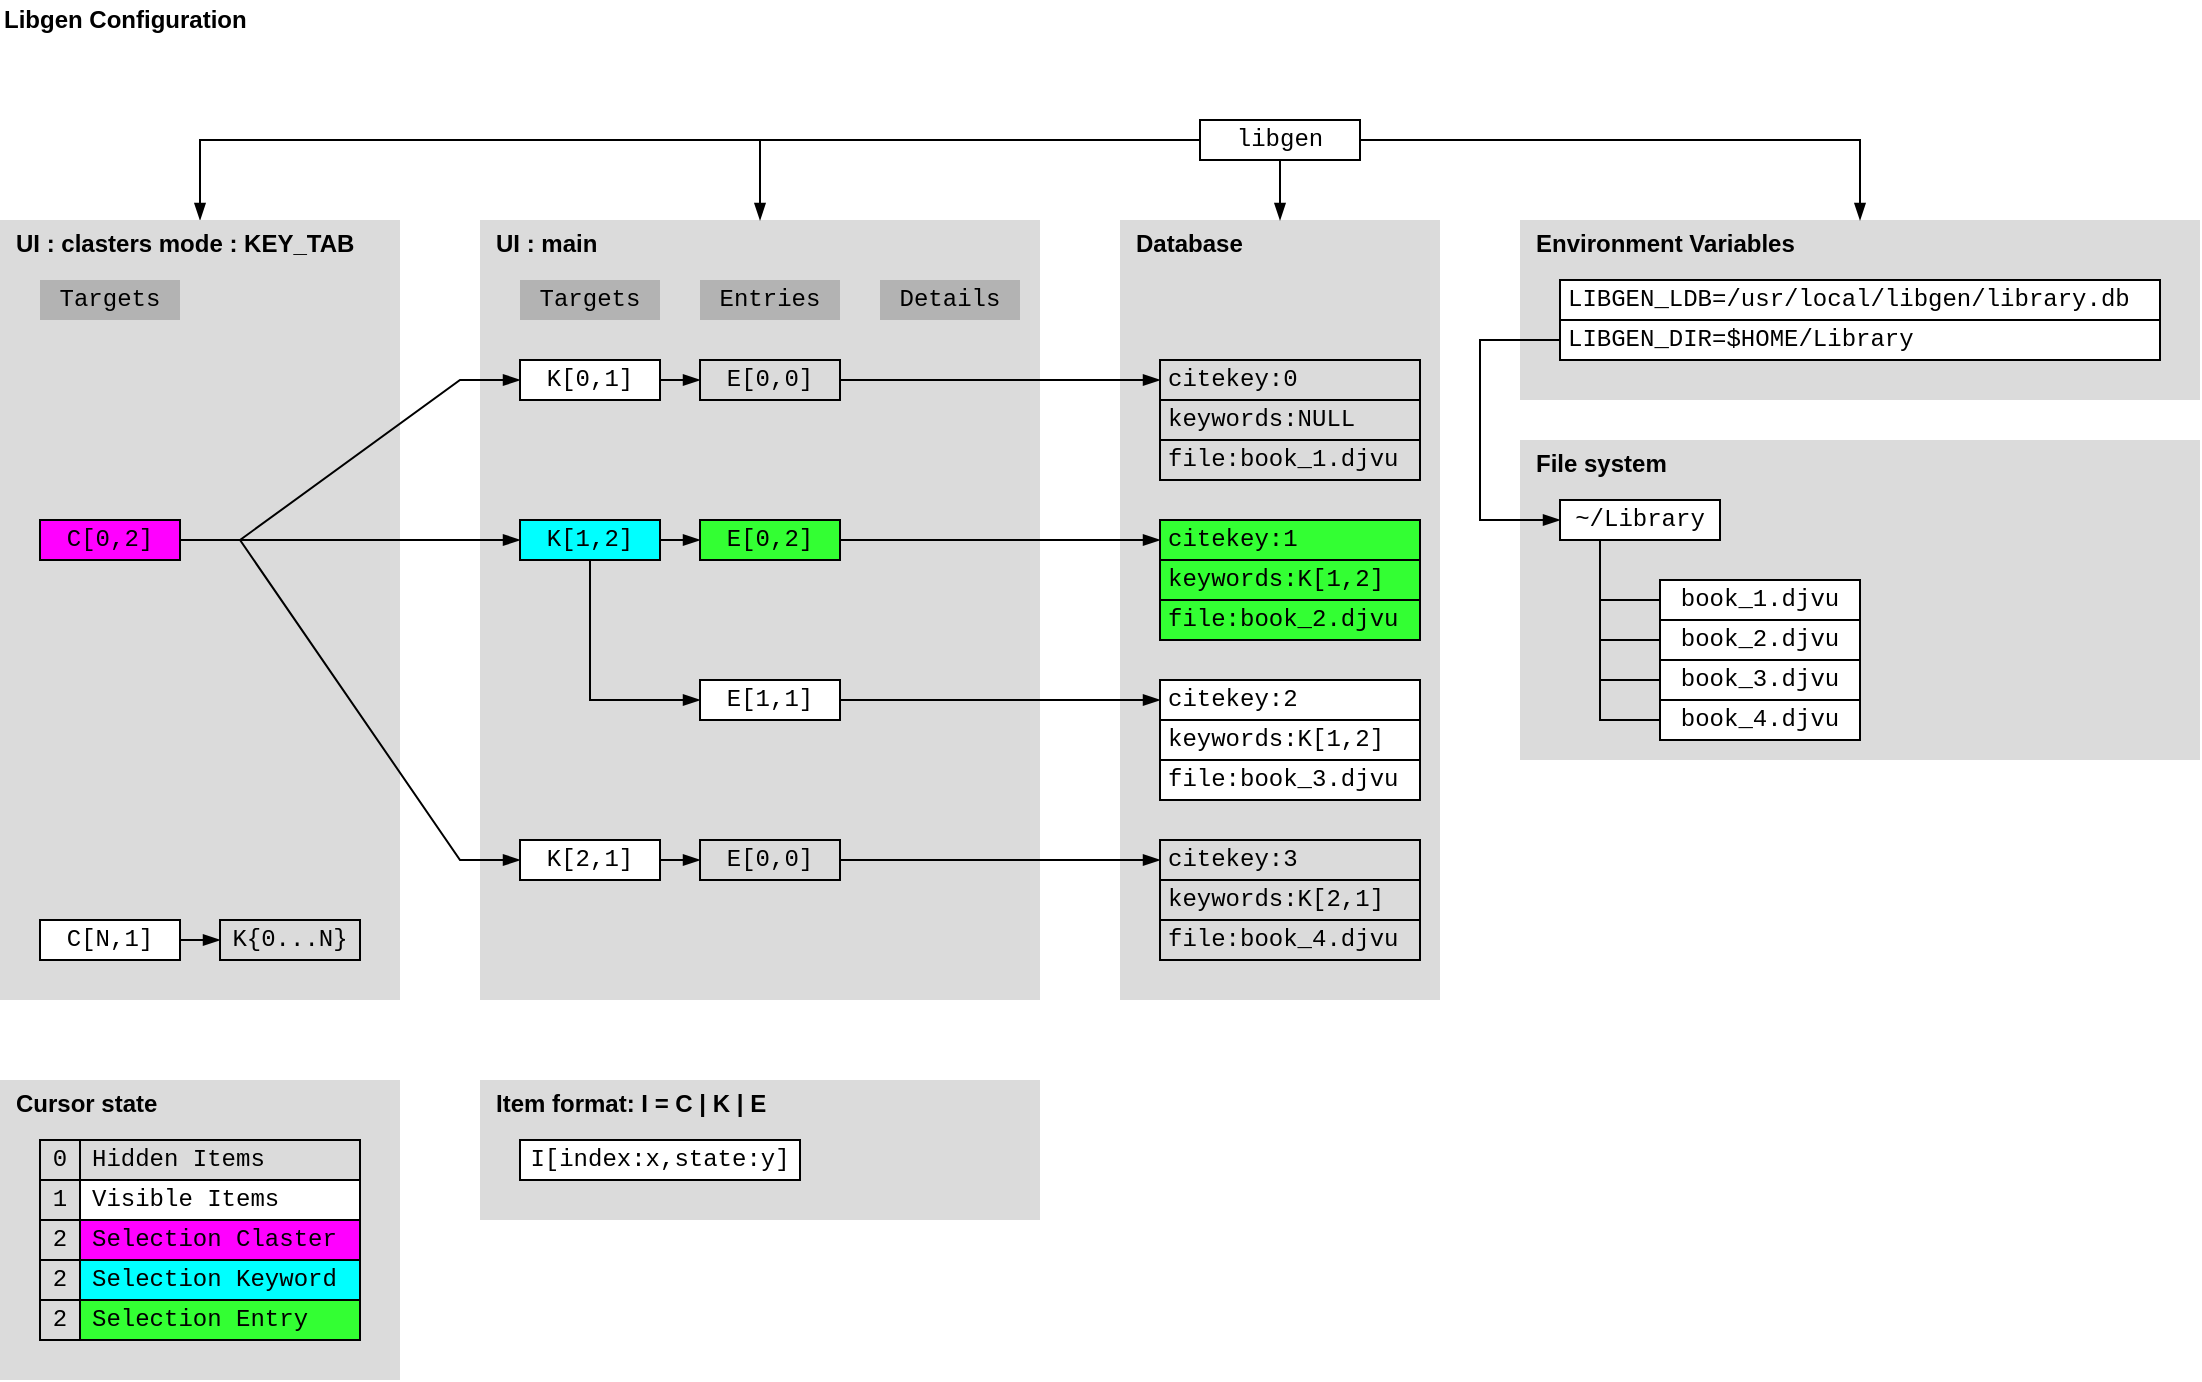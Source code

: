 <mxfile pages="3">
    <diagram id="UUWx-sAzLPwV_dVidj8D" name="Page-1">
        <mxGraphModel dx="824" dy="668" grid="1" gridSize="10" guides="1" tooltips="1" connect="1" arrows="1" fold="1" page="1" pageScale="1" pageWidth="1169" pageHeight="827" math="0" shadow="0">
            <root>
                <mxCell id="0"/>
                <mxCell id="1" parent="0"/>
                <mxCell id="dh6uvHsPQepFxhl4zMqo-67" value="Cursor state" style="rounded=0;whiteSpace=wrap;html=1;fillColor=#DBDBDB;verticalAlign=top;dashed=1;align=left;spacingRight=0;dashPattern=1 1;strokeColor=none;fontStyle=1;spacing=0;spacingLeft=8;" parent="1" vertex="1">
                    <mxGeometry x="40" y="560" width="200" height="150" as="geometry"/>
                </mxCell>
                <mxCell id="dh6uvHsPQepFxhl4zMqo-28" value="UI : main" style="rounded=0;whiteSpace=wrap;html=1;verticalAlign=top;dashed=1;align=left;spacingRight=0;dashPattern=1 1;strokeColor=none;fillStyle=auto;fillColor=#DBDBDB;fontStyle=1;spacing=0;spacingLeft=8;" parent="1" vertex="1">
                    <mxGeometry x="280" y="130" width="280" height="390" as="geometry"/>
                </mxCell>
                <mxCell id="dh6uvHsPQepFxhl4zMqo-25" value="Environment Variables" style="rounded=0;whiteSpace=wrap;html=1;fillColor=#DBDBDB;verticalAlign=top;align=left;spacingRight=0;strokeColor=none;fontStyle=1;spacing=0;spacingLeft=8;" parent="1" vertex="1">
                    <mxGeometry x="800" y="130" width="340" height="90" as="geometry"/>
                </mxCell>
                <mxCell id="dh6uvHsPQepFxhl4zMqo-23" value="File system" style="rounded=0;whiteSpace=wrap;html=1;fillColor=#DBDBDB;verticalAlign=top;dashed=1;align=left;spacingRight=0;dashPattern=1 1;strokeColor=none;fontStyle=1;spacing=0;spacingLeft=8;" parent="1" vertex="1">
                    <mxGeometry x="800" y="240" width="340" height="160" as="geometry"/>
                </mxCell>
                <mxCell id="dh6uvHsPQepFxhl4zMqo-10" value="Database" style="rounded=0;whiteSpace=wrap;html=1;fillColor=#DBDBDB;verticalAlign=top;dashed=1;align=left;spacingRight=0;dashPattern=1 1;strokeColor=none;gradientColor=none;fontStyle=1;spacing=0;spacingLeft=8;" parent="1" vertex="1">
                    <mxGeometry x="600" y="130" width="160" height="390" as="geometry"/>
                </mxCell>
                <mxCell id="BrhVEtscQqjoXlPXKnet-53" style="edgeStyle=orthogonalEdgeStyle;rounded=0;orthogonalLoop=1;jettySize=auto;html=1;exitX=0;exitY=0.5;exitDx=0;exitDy=0;entryX=0;entryY=0.5;entryDx=0;entryDy=0;fontFamily=Courier New;endArrow=none;endFill=0;" parent="1" edge="1">
                    <mxGeometry relative="1" as="geometry">
                        <mxPoint x="300" y="210" as="sourcePoint"/>
                        <mxPoint x="300" y="210" as="targetPoint"/>
                    </mxGeometry>
                </mxCell>
                <mxCell id="BrhVEtscQqjoXlPXKnet-1" value="Targets" style="rounded=0;whiteSpace=wrap;html=1;fontFamily=Courier New;strokeColor=none;fillColor=#B3B3B3;fontStyle=0" parent="1" vertex="1">
                    <mxGeometry x="300" y="160" width="70" height="20" as="geometry"/>
                </mxCell>
                <mxCell id="dh6uvHsPQepFxhl4zMqo-55" style="edgeStyle=orthogonalEdgeStyle;rounded=0;orthogonalLoop=1;jettySize=auto;html=1;exitX=1;exitY=0.5;exitDx=0;exitDy=0;entryX=0;entryY=0.5;entryDx=0;entryDy=0;endArrow=blockThin;endFill=1;" parent="1" source="BrhVEtscQqjoXlPXKnet-2" target="BrhVEtscQqjoXlPXKnet-39" edge="1">
                    <mxGeometry relative="1" as="geometry"/>
                </mxCell>
                <mxCell id="GQ0LXttcqDR-Ab8jMTPa-7" style="edgeStyle=orthogonalEdgeStyle;rounded=0;orthogonalLoop=1;jettySize=auto;html=1;exitX=0.5;exitY=1;exitDx=0;exitDy=0;entryX=0;entryY=0.5;entryDx=0;entryDy=0;endArrow=blockThin;endFill=1;" parent="1" source="BrhVEtscQqjoXlPXKnet-2" target="BrhVEtscQqjoXlPXKnet-29" edge="1">
                    <mxGeometry relative="1" as="geometry"/>
                </mxCell>
                <mxCell id="BrhVEtscQqjoXlPXKnet-2" value="K[1,2]" style="rounded=0;whiteSpace=wrap;html=1;fontFamily=Courier New;align=center;spacingLeft=0;strokeColor=default;fillColor=#00FFFF;" parent="1" vertex="1">
                    <mxGeometry x="300" y="280" width="70" height="20" as="geometry"/>
                </mxCell>
                <mxCell id="dh6uvHsPQepFxhl4zMqo-53" style="edgeStyle=orthogonalEdgeStyle;rounded=0;orthogonalLoop=1;jettySize=auto;html=1;exitX=1;exitY=0.5;exitDx=0;exitDy=0;entryX=0;entryY=0.5;entryDx=0;entryDy=0;endArrow=blockThin;endFill=1;" parent="1" source="BrhVEtscQqjoXlPXKnet-16" target="BrhVEtscQqjoXlPXKnet-47" edge="1">
                    <mxGeometry relative="1" as="geometry"/>
                </mxCell>
                <mxCell id="BrhVEtscQqjoXlPXKnet-16" value="K[2,1]" style="rounded=0;whiteSpace=wrap;html=1;fontFamily=Courier New;align=center;spacingLeft=0;fillColor=default;" parent="1" vertex="1">
                    <mxGeometry x="300" y="440" width="70" height="20" as="geometry"/>
                </mxCell>
                <mxCell id="BrhVEtscQqjoXlPXKnet-29" value="E[1,1]" style="rounded=0;whiteSpace=wrap;html=1;fontFamily=Courier New;align=center;spacingLeft=0;fillColor=default;" parent="1" vertex="1">
                    <mxGeometry x="390" y="360" width="70" height="20" as="geometry"/>
                </mxCell>
                <mxCell id="BrhVEtscQqjoXlPXKnet-31" value="file:book_3.djvu" style="rounded=0;whiteSpace=wrap;html=1;fontFamily=Courier New;align=left;spacingLeft=2;fillColor=default;" parent="1" vertex="1">
                    <mxGeometry x="620" y="400" width="130" height="20" as="geometry"/>
                </mxCell>
                <mxCell id="BrhVEtscQqjoXlPXKnet-33" value="keywords:K[1,2]" style="rounded=0;whiteSpace=wrap;html=1;fontFamily=Courier New;align=left;spacingLeft=2;fillColor=default;" parent="1" vertex="1">
                    <mxGeometry x="620" y="380" width="130" height="20" as="geometry"/>
                </mxCell>
                <mxCell id="BrhVEtscQqjoXlPXKnet-39" value="E[0,2]" style="rounded=0;whiteSpace=wrap;html=1;fontFamily=Courier New;align=center;spacingLeft=0;fillColor=#33FF33;" parent="1" vertex="1">
                    <mxGeometry x="390" y="280" width="70" height="20" as="geometry"/>
                </mxCell>
                <mxCell id="BrhVEtscQqjoXlPXKnet-41" value="file:book_2.djvu" style="rounded=0;whiteSpace=wrap;html=1;fontFamily=Courier New;align=left;spacingLeft=2;fillColor=#33FF33;" parent="1" vertex="1">
                    <mxGeometry x="620" y="320" width="130" height="20" as="geometry"/>
                </mxCell>
                <mxCell id="BrhVEtscQqjoXlPXKnet-42" value="keywords:K[1,2]" style="rounded=0;whiteSpace=wrap;html=1;fontFamily=Courier New;align=left;spacingLeft=2;fillColor=#33FF33;" parent="1" vertex="1">
                    <mxGeometry x="620" y="300" width="130" height="20" as="geometry"/>
                </mxCell>
                <mxCell id="dh6uvHsPQepFxhl4zMqo-57" style="edgeStyle=orthogonalEdgeStyle;rounded=0;orthogonalLoop=1;jettySize=auto;html=1;exitX=1;exitY=0.5;exitDx=0;exitDy=0;entryX=0;entryY=0.5;entryDx=0;entryDy=0;endArrow=blockThin;endFill=1;" parent="1" source="BrhVEtscQqjoXlPXKnet-47" target="dh6uvHsPQepFxhl4zMqo-13" edge="1">
                    <mxGeometry relative="1" as="geometry"/>
                </mxCell>
                <mxCell id="BrhVEtscQqjoXlPXKnet-47" value="E[0,0]" style="rounded=0;whiteSpace=wrap;html=1;fontFamily=Courier New;align=center;spacingLeft=0;fillColor=none;" parent="1" vertex="1">
                    <mxGeometry x="390" y="440" width="70" height="20" as="geometry"/>
                </mxCell>
                <mxCell id="BrhVEtscQqjoXlPXKnet-49" value="file:book_4.djvu" style="rounded=0;whiteSpace=wrap;html=1;fontFamily=Courier New;align=left;spacingLeft=2;fillColor=none;" parent="1" vertex="1">
                    <mxGeometry x="620" y="480" width="130" height="20" as="geometry"/>
                </mxCell>
                <mxCell id="BrhVEtscQqjoXlPXKnet-50" value="keywords:K[2,1]" style="rounded=0;whiteSpace=wrap;html=1;fontFamily=Courier New;align=left;spacingLeft=2;fillColor=none;" parent="1" vertex="1">
                    <mxGeometry x="620" y="460" width="130" height="20" as="geometry"/>
                </mxCell>
                <mxCell id="dh6uvHsPQepFxhl4zMqo-49" style="edgeStyle=orthogonalEdgeStyle;rounded=0;orthogonalLoop=1;jettySize=auto;html=1;exitX=1;exitY=0.5;exitDx=0;exitDy=0;entryX=0;entryY=0.5;entryDx=0;entryDy=0;endArrow=blockThin;endFill=1;" parent="1" source="BrhVEtscQqjoXlPXKnet-52" target="BrhVEtscQqjoXlPXKnet-55" edge="1">
                    <mxGeometry relative="1" as="geometry"/>
                </mxCell>
                <mxCell id="BrhVEtscQqjoXlPXKnet-52" value="E[0,0]" style="rounded=0;whiteSpace=wrap;html=1;fontFamily=Courier New;align=center;spacingLeft=0;fillColor=none;" parent="1" vertex="1">
                    <mxGeometry x="390" y="200" width="70" height="20" as="geometry"/>
                </mxCell>
                <mxCell id="BrhVEtscQqjoXlPXKnet-54" value="file:book_1.djvu" style="rounded=0;whiteSpace=wrap;html=1;fontFamily=Courier New;align=left;spacingLeft=2;fillColor=none;" parent="1" vertex="1">
                    <mxGeometry x="620" y="240" width="130" height="20" as="geometry"/>
                </mxCell>
                <mxCell id="BrhVEtscQqjoXlPXKnet-55" value="citekey:0" style="rounded=0;whiteSpace=wrap;html=1;fontFamily=Courier New;align=left;spacingLeft=2;fillColor=none;" parent="1" vertex="1">
                    <mxGeometry x="620" y="200" width="130" height="20" as="geometry"/>
                </mxCell>
                <mxCell id="BrhVEtscQqjoXlPXKnet-57" value="Libgen Configuration" style="rounded=0;whiteSpace=wrap;html=1;fontFamily=Helvetica;align=left;strokeColor=none;fillColor=none;fontStyle=1" parent="1" vertex="1">
                    <mxGeometry x="40" y="20" width="520" height="20" as="geometry"/>
                </mxCell>
                <mxCell id="_w1W89hNpDSwGHsCQtRV-3" style="edgeStyle=orthogonalEdgeStyle;rounded=0;orthogonalLoop=1;jettySize=auto;html=1;exitX=0;exitY=0.5;exitDx=0;exitDy=0;entryX=0;entryY=0.5;entryDx=0;entryDy=0;endArrow=blockThin;endFill=1;" parent="1" source="dh6uvHsPQepFxhl4zMqo-1" target="dh6uvHsPQepFxhl4zMqo-14" edge="1">
                    <mxGeometry relative="1" as="geometry">
                        <Array as="points">
                            <mxPoint x="780" y="190"/>
                            <mxPoint x="780" y="280"/>
                        </Array>
                    </mxGeometry>
                </mxCell>
                <mxCell id="dh6uvHsPQepFxhl4zMqo-1" value="LIBGEN_DIR=$HOME/Library" style="rounded=0;whiteSpace=wrap;html=1;fontFamily=Courier New;align=left;spacingLeft=2;fillColor=default;" parent="1" vertex="1">
                    <mxGeometry x="820" y="180" width="300" height="20" as="geometry"/>
                </mxCell>
                <mxCell id="dh6uvHsPQepFxhl4zMqo-43" style="edgeStyle=orthogonalEdgeStyle;rounded=0;orthogonalLoop=1;jettySize=auto;html=1;exitX=0.5;exitY=1;exitDx=0;exitDy=0;entryX=0.5;entryY=0;entryDx=0;entryDy=0;endArrow=blockThin;endFill=1;" parent="1" source="dh6uvHsPQepFxhl4zMqo-3" target="dh6uvHsPQepFxhl4zMqo-10" edge="1">
                    <mxGeometry relative="1" as="geometry"/>
                </mxCell>
                <mxCell id="dh6uvHsPQepFxhl4zMqo-44" style="edgeStyle=orthogonalEdgeStyle;rounded=0;orthogonalLoop=1;jettySize=auto;html=1;exitX=0;exitY=0.5;exitDx=0;exitDy=0;entryX=0.5;entryY=0;entryDx=0;entryDy=0;endArrow=blockThin;endFill=1;" parent="1" source="dh6uvHsPQepFxhl4zMqo-3" target="dh6uvHsPQepFxhl4zMqo-28" edge="1">
                    <mxGeometry relative="1" as="geometry"/>
                </mxCell>
                <mxCell id="dh6uvHsPQepFxhl4zMqo-66" style="edgeStyle=orthogonalEdgeStyle;rounded=0;orthogonalLoop=1;jettySize=auto;html=1;exitX=1;exitY=0.5;exitDx=0;exitDy=0;entryX=0.5;entryY=0;entryDx=0;entryDy=0;endArrow=blockThin;endFill=1;" parent="1" source="dh6uvHsPQepFxhl4zMqo-3" target="dh6uvHsPQepFxhl4zMqo-25" edge="1">
                    <mxGeometry relative="1" as="geometry"/>
                </mxCell>
                <mxCell id="r2hlDEZaEmyefGs9JHB1-4" style="edgeStyle=orthogonalEdgeStyle;rounded=0;orthogonalLoop=1;jettySize=auto;html=1;exitX=0;exitY=0.5;exitDx=0;exitDy=0;endArrow=blockThin;endFill=1;" parent="1" source="dh6uvHsPQepFxhl4zMqo-3" target="r2hlDEZaEmyefGs9JHB1-1" edge="1">
                    <mxGeometry relative="1" as="geometry"/>
                </mxCell>
                <mxCell id="dh6uvHsPQepFxhl4zMqo-3" value="libgen" style="rounded=0;whiteSpace=wrap;html=1;fontFamily=Courier New;" parent="1" vertex="1">
                    <mxGeometry x="640" y="80" width="80" height="20" as="geometry"/>
                </mxCell>
                <mxCell id="dh6uvHsPQepFxhl4zMqo-4" value="LIBGEN_LDB=/usr/local/libgen/library.db" style="rounded=0;whiteSpace=wrap;html=1;fontFamily=Courier New;align=left;spacingLeft=2;fillColor=default;" parent="1" vertex="1">
                    <mxGeometry x="820" y="160" width="300" height="20" as="geometry"/>
                </mxCell>
                <mxCell id="dh6uvHsPQepFxhl4zMqo-8" value="keywords:NULL" style="rounded=0;whiteSpace=wrap;html=1;fontFamily=Courier New;align=left;spacingLeft=2;fillColor=none;" parent="1" vertex="1">
                    <mxGeometry x="620" y="220" width="130" height="20" as="geometry"/>
                </mxCell>
                <mxCell id="dh6uvHsPQepFxhl4zMqo-9" value="citekey:1" style="rounded=0;whiteSpace=wrap;html=1;fontFamily=Courier New;align=left;spacingLeft=2;fillColor=#33FF33;" parent="1" vertex="1">
                    <mxGeometry x="620" y="280" width="130" height="20" as="geometry"/>
                </mxCell>
                <mxCell id="dh6uvHsPQepFxhl4zMqo-12" value="citekey:2" style="rounded=0;whiteSpace=wrap;html=1;fontFamily=Courier New;align=left;spacingLeft=2;fillColor=default;" parent="1" vertex="1">
                    <mxGeometry x="620" y="360" width="130" height="20" as="geometry"/>
                </mxCell>
                <mxCell id="dh6uvHsPQepFxhl4zMqo-13" value="citekey:3" style="rounded=0;whiteSpace=wrap;html=1;fontFamily=Courier New;align=left;spacingLeft=2;fillColor=none;" parent="1" vertex="1">
                    <mxGeometry x="620" y="440" width="130" height="20" as="geometry"/>
                </mxCell>
                <mxCell id="dh6uvHsPQepFxhl4zMqo-17" style="edgeStyle=orthogonalEdgeStyle;rounded=0;orthogonalLoop=1;jettySize=auto;html=1;exitX=0.25;exitY=1;exitDx=0;exitDy=0;entryX=0;entryY=0.5;entryDx=0;entryDy=0;endArrow=none;endFill=0;" parent="1" source="dh6uvHsPQepFxhl4zMqo-14" target="dh6uvHsPQepFxhl4zMqo-16" edge="1">
                    <mxGeometry relative="1" as="geometry"/>
                </mxCell>
                <mxCell id="dh6uvHsPQepFxhl4zMqo-21" style="edgeStyle=orthogonalEdgeStyle;rounded=0;orthogonalLoop=1;jettySize=auto;html=1;exitX=0.25;exitY=1;exitDx=0;exitDy=0;entryX=0;entryY=0.5;entryDx=0;entryDy=0;endArrow=none;endFill=0;" parent="1" source="dh6uvHsPQepFxhl4zMqo-14" target="dh6uvHsPQepFxhl4zMqo-20" edge="1">
                    <mxGeometry relative="1" as="geometry"/>
                </mxCell>
                <mxCell id="dh6uvHsPQepFxhl4zMqo-26" style="edgeStyle=orthogonalEdgeStyle;rounded=0;orthogonalLoop=1;jettySize=auto;html=1;exitX=0.25;exitY=1;exitDx=0;exitDy=0;entryX=0;entryY=0.5;entryDx=0;entryDy=0;endArrow=none;endFill=0;" parent="1" source="dh6uvHsPQepFxhl4zMqo-14" target="dh6uvHsPQepFxhl4zMqo-24" edge="1">
                    <mxGeometry relative="1" as="geometry"/>
                </mxCell>
                <mxCell id="dh6uvHsPQepFxhl4zMqo-63" style="edgeStyle=orthogonalEdgeStyle;rounded=0;orthogonalLoop=1;jettySize=auto;html=1;exitX=0.25;exitY=1;exitDx=0;exitDy=0;entryX=0;entryY=0.5;entryDx=0;entryDy=0;endArrow=none;endFill=0;" parent="1" source="dh6uvHsPQepFxhl4zMqo-14" target="dh6uvHsPQepFxhl4zMqo-27" edge="1">
                    <mxGeometry relative="1" as="geometry"/>
                </mxCell>
                <mxCell id="dh6uvHsPQepFxhl4zMqo-14" value="~/Library" style="rounded=0;whiteSpace=wrap;html=1;fontFamily=Courier New;fillColor=default;" parent="1" vertex="1">
                    <mxGeometry x="820" y="270" width="80" height="20" as="geometry"/>
                </mxCell>
                <mxCell id="dh6uvHsPQepFxhl4zMqo-16" value="book_1.djvu" style="rounded=0;whiteSpace=wrap;html=1;fontFamily=Courier New;align=center;spacingLeft=0;fillColor=default;" parent="1" vertex="1">
                    <mxGeometry x="870" y="310" width="100" height="20" as="geometry"/>
                </mxCell>
                <mxCell id="dh6uvHsPQepFxhl4zMqo-20" value="book_2.djvu" style="rounded=0;whiteSpace=wrap;html=1;fontFamily=Courier New;align=center;spacingLeft=0;fillColor=default;" parent="1" vertex="1">
                    <mxGeometry x="870" y="330" width="100" height="20" as="geometry"/>
                </mxCell>
                <mxCell id="dh6uvHsPQepFxhl4zMqo-24" value="book_3.djvu" style="rounded=0;whiteSpace=wrap;html=1;fontFamily=Courier New;align=center;spacingLeft=0;fillColor=default;" parent="1" vertex="1">
                    <mxGeometry x="870" y="350" width="100" height="20" as="geometry"/>
                </mxCell>
                <mxCell id="dh6uvHsPQepFxhl4zMqo-27" value="book_4.djvu" style="rounded=0;whiteSpace=wrap;html=1;fontFamily=Courier New;align=center;spacingLeft=0;fillColor=default;" parent="1" vertex="1">
                    <mxGeometry x="870" y="370" width="100" height="20" as="geometry"/>
                </mxCell>
                <mxCell id="dh6uvHsPQepFxhl4zMqo-37" value="Entries" style="rounded=0;whiteSpace=wrap;html=1;fontFamily=Courier New;strokeColor=none;fillColor=#B3B3B3;fontStyle=0" parent="1" vertex="1">
                    <mxGeometry x="390" y="160" width="70" height="20" as="geometry"/>
                </mxCell>
                <mxCell id="dh6uvHsPQepFxhl4zMqo-38" value="Details" style="rounded=0;whiteSpace=wrap;html=1;fontFamily=Courier New;strokeColor=none;fillColor=#B3B3B3;fontStyle=0" parent="1" vertex="1">
                    <mxGeometry x="480" y="160" width="70" height="20" as="geometry"/>
                </mxCell>
                <mxCell id="dh6uvHsPQepFxhl4zMqo-41" style="edgeStyle=orthogonalEdgeStyle;rounded=0;orthogonalLoop=1;jettySize=auto;html=1;endArrow=blockThin;endFill=1;exitX=1;exitY=0.5;exitDx=0;exitDy=0;entryX=0;entryY=0.5;entryDx=0;entryDy=0;" parent="1" source="BrhVEtscQqjoXlPXKnet-29" target="dh6uvHsPQepFxhl4zMqo-12" edge="1">
                    <mxGeometry relative="1" as="geometry">
                        <mxPoint x="490" y="370" as="sourcePoint"/>
                        <mxPoint x="380" y="370" as="targetPoint"/>
                    </mxGeometry>
                </mxCell>
                <mxCell id="dh6uvHsPQepFxhl4zMqo-58" value="Hidden Items" style="rounded=0;whiteSpace=wrap;html=1;fontFamily=Courier New;align=left;spacingLeft=4;fillColor=none;" parent="1" vertex="1">
                    <mxGeometry x="80" y="590" width="140" height="20" as="geometry"/>
                </mxCell>
                <mxCell id="dh6uvHsPQepFxhl4zMqo-60" value="Selection Entry" style="rounded=0;whiteSpace=wrap;html=1;fontFamily=Courier New;align=left;spacingLeft=4;fillColor=#33FF33;" parent="1" vertex="1">
                    <mxGeometry x="80" y="670" width="140" height="20" as="geometry"/>
                </mxCell>
                <mxCell id="dh6uvHsPQepFxhl4zMqo-61" value="Selection Keyword" style="rounded=0;whiteSpace=wrap;html=1;fontFamily=Courier New;align=left;spacingLeft=4;fillColor=#00FFFF;" parent="1" vertex="1">
                    <mxGeometry x="80" y="650" width="140" height="20" as="geometry"/>
                </mxCell>
                <mxCell id="GQ0LXttcqDR-Ab8jMTPa-9" value="Visible Items" style="rounded=0;whiteSpace=wrap;html=1;fontFamily=Courier New;align=left;spacingLeft=4;fillColor=default;" parent="1" vertex="1">
                    <mxGeometry x="80" y="610" width="140" height="20" as="geometry"/>
                </mxCell>
                <mxCell id="ssgOsranvWXiQNZTIr64-2" style="edgeStyle=orthogonalEdgeStyle;rounded=0;orthogonalLoop=1;jettySize=auto;html=1;exitX=1;exitY=0.5;exitDx=0;exitDy=0;entryX=0;entryY=0.5;entryDx=0;entryDy=0;endArrow=blockThin;endFill=1;" parent="1" source="ssgOsranvWXiQNZTIr64-1" target="BrhVEtscQqjoXlPXKnet-52" edge="1">
                    <mxGeometry relative="1" as="geometry"/>
                </mxCell>
                <mxCell id="ssgOsranvWXiQNZTIr64-1" value="K[0,1]" style="rounded=0;whiteSpace=wrap;html=1;fontFamily=Courier New;align=center;spacingLeft=0;fillColor=default;" parent="1" vertex="1">
                    <mxGeometry x="300" y="200" width="70" height="20" as="geometry"/>
                </mxCell>
                <mxCell id="ssgOsranvWXiQNZTIr64-7" style="edgeStyle=orthogonalEdgeStyle;rounded=0;orthogonalLoop=1;jettySize=auto;html=1;exitX=1;exitY=0.5;exitDx=0;exitDy=0;entryX=0;entryY=0.5;entryDx=0;entryDy=0;endArrow=blockThin;endFill=1;" parent="1" source="BrhVEtscQqjoXlPXKnet-39" target="dh6uvHsPQepFxhl4zMqo-9" edge="1">
                    <mxGeometry relative="1" as="geometry"/>
                </mxCell>
                <mxCell id="YGW85YwLv6UgLT5ly2k5-3" value="Item format: I = C | K | E" style="rounded=0;whiteSpace=wrap;html=1;fillColor=#DBDBDB;verticalAlign=top;dashed=1;align=left;spacingRight=0;dashPattern=1 1;strokeColor=none;fontStyle=1;spacing=0;spacingLeft=8;" parent="1" vertex="1">
                    <mxGeometry x="280" y="560" width="280" height="70" as="geometry"/>
                </mxCell>
                <mxCell id="YGW85YwLv6UgLT5ly2k5-4" value="I[index:x,state:y]" style="rounded=0;whiteSpace=wrap;html=1;fontFamily=Courier New;align=center;spacingLeft=0;fillColor=default;" parent="1" vertex="1">
                    <mxGeometry x="300" y="590" width="140" height="20" as="geometry"/>
                </mxCell>
                <mxCell id="Nkr0-fh5gaL3zeAzCdQM-2" value="0" style="rounded=0;whiteSpace=wrap;html=1;fontFamily=Courier New;align=center;spacingLeft=0;fillColor=none;spacing=0;" parent="1" vertex="1">
                    <mxGeometry x="60" y="590" width="20" height="20" as="geometry"/>
                </mxCell>
                <mxCell id="Nkr0-fh5gaL3zeAzCdQM-3" value="1" style="rounded=0;whiteSpace=wrap;html=1;fontFamily=Courier New;align=center;spacingLeft=0;fillColor=none;spacing=0;" parent="1" vertex="1">
                    <mxGeometry x="60" y="610" width="20" height="20" as="geometry"/>
                </mxCell>
                <mxCell id="Nkr0-fh5gaL3zeAzCdQM-4" value="2" style="rounded=0;whiteSpace=wrap;html=1;fontFamily=Courier New;align=center;spacingLeft=0;fillColor=none;spacing=0;" parent="1" vertex="1">
                    <mxGeometry x="60" y="650" width="20" height="20" as="geometry"/>
                </mxCell>
                <mxCell id="Nkr0-fh5gaL3zeAzCdQM-5" value="2" style="rounded=0;whiteSpace=wrap;html=1;fontFamily=Courier New;align=center;spacingLeft=0;fillColor=none;spacing=0;" parent="1" vertex="1">
                    <mxGeometry x="60" y="670" width="20" height="20" as="geometry"/>
                </mxCell>
                <mxCell id="r2hlDEZaEmyefGs9JHB1-1" value="UI : clasters mode : KEY_TAB" style="rounded=0;whiteSpace=wrap;html=1;verticalAlign=top;dashed=1;align=left;spacingRight=0;dashPattern=1 1;strokeColor=none;fillStyle=auto;fillColor=#DBDBDB;fontStyle=1;spacing=0;spacingLeft=8;" parent="1" vertex="1">
                    <mxGeometry x="40" y="130" width="200" height="390" as="geometry"/>
                </mxCell>
                <mxCell id="r2hlDEZaEmyefGs9JHB1-2" value="Targets" style="rounded=0;whiteSpace=wrap;html=1;fontFamily=Courier New;align=center;spacingLeft=0;fillColor=#B3B3B3;strokeColor=none;" parent="1" vertex="1">
                    <mxGeometry x="60" y="160" width="70" height="20" as="geometry"/>
                </mxCell>
                <mxCell id="r2hlDEZaEmyefGs9JHB1-18" style="edgeStyle=entityRelationEdgeStyle;rounded=0;orthogonalLoop=1;jettySize=auto;html=1;exitX=1;exitY=0.5;exitDx=0;exitDy=0;entryX=0;entryY=0.5;entryDx=0;entryDy=0;endArrow=blockThin;endFill=1;" parent="1" source="r2hlDEZaEmyefGs9JHB1-5" target="BrhVEtscQqjoXlPXKnet-2" edge="1">
                    <mxGeometry relative="1" as="geometry"/>
                </mxCell>
                <mxCell id="r2hlDEZaEmyefGs9JHB1-19" style="edgeStyle=entityRelationEdgeStyle;rounded=0;orthogonalLoop=1;jettySize=auto;html=1;exitX=1;exitY=0.5;exitDx=0;exitDy=0;entryX=0;entryY=0.5;entryDx=0;entryDy=0;endArrow=blockThin;endFill=1;" parent="1" source="r2hlDEZaEmyefGs9JHB1-5" target="BrhVEtscQqjoXlPXKnet-16" edge="1">
                    <mxGeometry relative="1" as="geometry"/>
                </mxCell>
                <mxCell id="r2hlDEZaEmyefGs9JHB1-20" style="edgeStyle=entityRelationEdgeStyle;rounded=0;orthogonalLoop=1;jettySize=auto;html=1;exitX=1;exitY=0.5;exitDx=0;exitDy=0;entryX=0;entryY=0.5;entryDx=0;entryDy=0;endArrow=blockThin;endFill=1;" parent="1" source="r2hlDEZaEmyefGs9JHB1-5" target="ssgOsranvWXiQNZTIr64-1" edge="1">
                    <mxGeometry relative="1" as="geometry"/>
                </mxCell>
                <mxCell id="r2hlDEZaEmyefGs9JHB1-5" value="C[0,2]" style="rounded=0;whiteSpace=wrap;html=1;fontFamily=Courier New;align=center;spacingLeft=0;fillColor=#FF00FF;" parent="1" vertex="1">
                    <mxGeometry x="60" y="280" width="70" height="20" as="geometry"/>
                </mxCell>
                <mxCell id="r2hlDEZaEmyefGs9JHB1-10" value="Selection Claster" style="rounded=0;whiteSpace=wrap;html=1;fontFamily=Courier New;align=left;spacingLeft=4;fillColor=#FF00FF;" parent="1" vertex="1">
                    <mxGeometry x="80" y="630" width="140" height="20" as="geometry"/>
                </mxCell>
                <mxCell id="r2hlDEZaEmyefGs9JHB1-11" value="2" style="rounded=0;whiteSpace=wrap;html=1;fontFamily=Courier New;align=center;spacingLeft=0;fillColor=none;spacing=0;" parent="1" vertex="1">
                    <mxGeometry x="60" y="630" width="20" height="20" as="geometry"/>
                </mxCell>
                <mxCell id="r2hlDEZaEmyefGs9JHB1-14" style="edgeStyle=orthogonalEdgeStyle;rounded=0;orthogonalLoop=1;jettySize=auto;html=1;exitX=1;exitY=0.5;exitDx=0;exitDy=0;entryX=0;entryY=0.5;entryDx=0;entryDy=0;endArrow=blockThin;endFill=1;" parent="1" source="r2hlDEZaEmyefGs9JHB1-12" target="r2hlDEZaEmyefGs9JHB1-13" edge="1">
                    <mxGeometry relative="1" as="geometry"/>
                </mxCell>
                <mxCell id="r2hlDEZaEmyefGs9JHB1-12" value="C[N,1]" style="rounded=0;whiteSpace=wrap;html=1;fontFamily=Courier New;align=center;spacingLeft=0;fillColor=default;" parent="1" vertex="1">
                    <mxGeometry x="60" y="480" width="70" height="20" as="geometry"/>
                </mxCell>
                <mxCell id="r2hlDEZaEmyefGs9JHB1-13" value="K{0...N}" style="rounded=0;whiteSpace=wrap;html=1;fontFamily=Courier New;align=center;spacingLeft=0;fillColor=none;" parent="1" vertex="1">
                    <mxGeometry x="150" y="480" width="70" height="20" as="geometry"/>
                </mxCell>
            </root>
        </mxGraphModel>
    </diagram>
    <diagram name="Page-2" id="xHXp7r9oW6xcgW65QC4Y">
        <mxGraphModel dx="750" dy="668" grid="1" gridSize="10" guides="1" tooltips="1" connect="1" arrows="1" fold="1" page="1" pageScale="1" pageWidth="1169" pageHeight="827" math="0" shadow="0">
            <root>
                <mxCell id="S7qP868BVdxPYDRv5lOv-0"/>
                <mxCell id="S7qP868BVdxPYDRv5lOv-1" parent="S7qP868BVdxPYDRv5lOv-0"/>
                <mxCell id="S7qP868BVdxPYDRv5lOv-2" value="Step 1: Initializing data" style="rounded=0;whiteSpace=wrap;html=1;fillColor=#DBDBDB;verticalAlign=top;dashed=1;align=left;spacingRight=0;dashPattern=1 1;strokeColor=none;fontStyle=1;spacing=0;spacingLeft=8;" parent="S7qP868BVdxPYDRv5lOv-1" vertex="1">
                    <mxGeometry x="40" y="60" width="290" height="210" as="geometry"/>
                </mxCell>
                <mxCell id="-s1DI8V42ZGulExI7tGw-3" value="Cursor state" style="rounded=0;whiteSpace=wrap;html=1;fontFamily=Helvetica;align=center;spacingLeft=0;fillColor=#B3B3B3;strokeColor=none;verticalAlign=top;fontStyle=1" parent="S7qP868BVdxPYDRv5lOv-1" vertex="1">
                    <mxGeometry x="60" y="90" width="250" height="160" as="geometry"/>
                </mxCell>
                <mxCell id="S7qP868BVdxPYDRv5lOv-4" value="UI" style="rounded=0;whiteSpace=wrap;html=1;verticalAlign=top;dashed=1;align=left;spacingRight=0;dashPattern=1 1;strokeColor=none;fillStyle=auto;fillColor=#DBDBDB;fontStyle=1;spacing=0;spacingLeft=8;" parent="S7qP868BVdxPYDRv5lOv-1" vertex="1">
                    <mxGeometry x="40" y="270" width="290" height="150" as="geometry"/>
                </mxCell>
                <mxCell id="S7qP868BVdxPYDRv5lOv-8" style="edgeStyle=orthogonalEdgeStyle;rounded=0;orthogonalLoop=1;jettySize=auto;html=1;exitX=0;exitY=0.5;exitDx=0;exitDy=0;entryX=0;entryY=0.5;entryDx=0;entryDy=0;fontFamily=Courier New;endArrow=none;endFill=0;" parent="S7qP868BVdxPYDRv5lOv-1" edge="1">
                    <mxGeometry relative="1" as="geometry">
                        <mxPoint x="260" y="450" as="sourcePoint"/>
                        <mxPoint x="260" y="450" as="targetPoint"/>
                    </mxGeometry>
                </mxCell>
                <mxCell id="a8iTulJxd6tcHlXe_Yh4-2" value="K[0,1]" style="rounded=0;whiteSpace=wrap;html=1;fontFamily=Courier New;align=center;spacingLeft=0;fillColor=default;strokeColor=none;" parent="S7qP868BVdxPYDRv5lOv-1" vertex="1">
                    <mxGeometry x="60" y="360" width="70" height="20" as="geometry"/>
                </mxCell>
                <mxCell id="a8iTulJxd6tcHlXe_Yh4-4" value="ent_index" style="rounded=0;whiteSpace=wrap;html=1;fontFamily=Courier New;align=left;spacingLeft=4;fillColor=default;" parent="S7qP868BVdxPYDRv5lOv-1" vertex="1">
                    <mxGeometry x="70" y="140" width="80" height="20" as="geometry"/>
                </mxCell>
                <mxCell id="jCd7izSxQA-gFvLNB_j1-0" value="Targets" style="rounded=0;whiteSpace=wrap;html=1;fontFamily=Courier New;strokeColor=none;fillColor=#B3B3B3;fontStyle=0" parent="S7qP868BVdxPYDRv5lOv-1" vertex="1">
                    <mxGeometry x="60" y="300" width="70" height="20" as="geometry"/>
                </mxCell>
                <mxCell id="2cnygtPbooR-wGmpuBQY-2" value="Entries" style="rounded=0;whiteSpace=wrap;html=1;fontFamily=Courier New;strokeColor=none;fillColor=#B3B3B3;fontStyle=0" parent="S7qP868BVdxPYDRv5lOv-1" vertex="1">
                    <mxGeometry x="150" y="300" width="70" height="20" as="geometry"/>
                </mxCell>
                <mxCell id="2cnygtPbooR-wGmpuBQY-3" value="Details" style="rounded=0;whiteSpace=wrap;html=1;fontFamily=Courier New;strokeColor=none;fillColor=#B3B3B3;fontStyle=0" parent="S7qP868BVdxPYDRv5lOv-1" vertex="1">
                    <mxGeometry x="240" y="300" width="70" height="20" as="geometry"/>
                </mxCell>
                <mxCell id="-s1DI8V42ZGulExI7tGw-1" value="keywords" style="rounded=0;whiteSpace=wrap;html=1;fontFamily=Courier New;align=left;spacingLeft=4;fillColor=default;" parent="S7qP868BVdxPYDRv5lOv-1" vertex="1">
                    <mxGeometry x="70" y="220" width="80" height="20" as="geometry"/>
                </mxCell>
                <mxCell id="-s1DI8V42ZGulExI7tGw-8" value="NULL" style="rounded=0;whiteSpace=wrap;html=1;fontFamily=Courier New;align=left;spacingLeft=4;fillColor=default;" parent="S7qP868BVdxPYDRv5lOv-1" vertex="1">
                    <mxGeometry x="150" y="220" width="150" height="20" as="geometry"/>
                </mxCell>
                <mxCell id="-s1DI8V42ZGulExI7tGw-14" value="0" style="rounded=0;whiteSpace=wrap;html=1;fontFamily=Courier New;align=left;spacingLeft=4;fillColor=default;" parent="S7qP868BVdxPYDRv5lOv-1" vertex="1">
                    <mxGeometry x="150" y="140" width="30" height="20" as="geometry"/>
                </mxCell>
                <mxCell id="iC1SG9GqgSkuUi4Cr47b-3" style="edgeStyle=orthogonalEdgeStyle;rounded=0;orthogonalLoop=1;jettySize=auto;html=1;exitX=0;exitY=0.5;exitDx=0;exitDy=0;entryX=1;entryY=0.5;entryDx=0;entryDy=0;endArrow=blockThin;endFill=1;" parent="S7qP868BVdxPYDRv5lOv-1" source="Mr4klmeS5HEtJtxAvkE6-4" target="L0zDXEv4G3_esXRWzPHV-35" edge="1">
                    <mxGeometry relative="1" as="geometry"/>
                </mxCell>
                <mxCell id="Mr4klmeS5HEtJtxAvkE6-4" value="E{data}" style="rounded=0;whiteSpace=wrap;html=1;fontFamily=Courier New;align=center;spacingLeft=0;fillColor=#33FF33;strokeColor=none;" parent="S7qP868BVdxPYDRv5lOv-1" vertex="1">
                    <mxGeometry x="240" y="330" width="70" height="20" as="geometry"/>
                </mxCell>
                <mxCell id="L0zDXEv4G3_esXRWzPHV-7" value="Step 2: Actions (KEY_ENTER)" style="rounded=0;whiteSpace=wrap;html=1;fillColor=#DBDBDB;verticalAlign=top;dashed=1;align=left;spacingRight=0;dashPattern=1 1;strokeColor=none;fontStyle=1;spacing=0;spacingLeft=8;" parent="S7qP868BVdxPYDRv5lOv-1" vertex="1">
                    <mxGeometry x="360" y="60" width="290" height="210" as="geometry"/>
                </mxCell>
                <mxCell id="L0zDXEv4G3_esXRWzPHV-8" value="Cursor state" style="rounded=0;whiteSpace=wrap;html=1;fontFamily=Helvetica;align=center;spacingLeft=0;fillColor=#B3B3B3;strokeColor=none;verticalAlign=top;fontStyle=1" parent="S7qP868BVdxPYDRv5lOv-1" vertex="1">
                    <mxGeometry x="380" y="90" width="250" height="160" as="geometry"/>
                </mxCell>
                <mxCell id="L0zDXEv4G3_esXRWzPHV-9" value="UI" style="rounded=0;whiteSpace=wrap;html=1;verticalAlign=top;dashed=1;align=left;spacingRight=0;dashPattern=1 1;strokeColor=none;fillStyle=auto;fillColor=#DBDBDB;fontStyle=1;spacing=0;spacingLeft=8;" parent="S7qP868BVdxPYDRv5lOv-1" vertex="1">
                    <mxGeometry x="360" y="270" width="290" height="150" as="geometry"/>
                </mxCell>
                <mxCell id="L0zDXEv4G3_esXRWzPHV-10" style="edgeStyle=orthogonalEdgeStyle;rounded=0;orthogonalLoop=1;jettySize=auto;html=1;exitX=0;exitY=0.5;exitDx=0;exitDy=0;entryX=0;entryY=0.5;entryDx=0;entryDy=0;fontFamily=Courier New;endArrow=none;endFill=0;" parent="S7qP868BVdxPYDRv5lOv-1" edge="1">
                    <mxGeometry relative="1" as="geometry">
                        <mxPoint x="920" y="449.31" as="sourcePoint"/>
                        <mxPoint x="920" y="449.31" as="targetPoint"/>
                    </mxGeometry>
                </mxCell>
                <mxCell id="L0zDXEv4G3_esXRWzPHV-15" value="K[1,1]" style="rounded=0;whiteSpace=wrap;html=1;fontFamily=Courier New;align=center;spacingLeft=0;fillColor=default;strokeColor=none;" parent="S7qP868BVdxPYDRv5lOv-1" vertex="1">
                    <mxGeometry x="380" y="360" width="70" height="20" as="geometry"/>
                </mxCell>
                <mxCell id="L0zDXEv4G3_esXRWzPHV-16" value="sec_index" style="rounded=0;whiteSpace=wrap;html=1;fontFamily=Courier New;align=left;spacingLeft=4;fillColor=default;" parent="S7qP868BVdxPYDRv5lOv-1" vertex="1">
                    <mxGeometry x="390" y="180" width="80" height="20" as="geometry"/>
                </mxCell>
                <mxCell id="L0zDXEv4G3_esXRWzPHV-17" value="Targets" style="rounded=0;whiteSpace=wrap;html=1;fontFamily=Courier New;strokeColor=none;fillColor=#B3B3B3;fontStyle=0" parent="S7qP868BVdxPYDRv5lOv-1" vertex="1">
                    <mxGeometry x="380" y="300" width="70" height="20" as="geometry"/>
                </mxCell>
                <mxCell id="L0zDXEv4G3_esXRWzPHV-18" value="Entries" style="rounded=0;whiteSpace=wrap;html=1;fontFamily=Courier New;strokeColor=none;fillColor=#B3B3B3;fontStyle=0" parent="S7qP868BVdxPYDRv5lOv-1" vertex="1">
                    <mxGeometry x="470" y="300" width="70" height="20" as="geometry"/>
                </mxCell>
                <mxCell id="L0zDXEv4G3_esXRWzPHV-19" value="Details" style="rounded=0;whiteSpace=wrap;html=1;fontFamily=Courier New;strokeColor=none;fillColor=#B3B3B3;fontStyle=0" parent="S7qP868BVdxPYDRv5lOv-1" vertex="1">
                    <mxGeometry x="560" y="300" width="70" height="20" as="geometry"/>
                </mxCell>
                <mxCell id="3-vD6hir0PMDlIn_R_4N-3" style="edgeStyle=orthogonalEdgeStyle;rounded=0;orthogonalLoop=1;jettySize=auto;html=1;exitX=0;exitY=0.5;exitDx=0;exitDy=0;entryX=1;entryY=0.5;entryDx=0;entryDy=0;endArrow=blockThin;endFill=1;" parent="S7qP868BVdxPYDRv5lOv-1" source="L0zDXEv4G3_esXRWzPHV-20" target="L0zDXEv4G3_esXRWzPHV-39" edge="1">
                    <mxGeometry relative="1" as="geometry"/>
                </mxCell>
                <mxCell id="L0zDXEv4G3_esXRWzPHV-24" value="keywords" style="rounded=0;whiteSpace=wrap;html=1;fontFamily=Courier New;align=left;spacingLeft=4;fillColor=default;" parent="S7qP868BVdxPYDRv5lOv-1" vertex="1">
                    <mxGeometry x="390" y="220" width="80" height="20" as="geometry"/>
                </mxCell>
                <mxCell id="L0zDXEv4G3_esXRWzPHV-26" value="K[0,2]" style="rounded=0;whiteSpace=wrap;html=1;fontFamily=Courier New;align=left;spacingLeft=4;fillColor=default;" parent="S7qP868BVdxPYDRv5lOv-1" vertex="1">
                    <mxGeometry x="470" y="220" width="150" height="20" as="geometry"/>
                </mxCell>
                <mxCell id="L0zDXEv4G3_esXRWzPHV-27" value="0" style="rounded=0;whiteSpace=wrap;html=1;fontFamily=Courier New;align=left;spacingLeft=4;fillColor=default;" parent="S7qP868BVdxPYDRv5lOv-1" vertex="1">
                    <mxGeometry x="470" y="180" width="30" height="20" as="geometry"/>
                </mxCell>
                <mxCell id="iC1SG9GqgSkuUi4Cr47b-4" style="edgeStyle=orthogonalEdgeStyle;rounded=0;orthogonalLoop=1;jettySize=auto;html=1;exitX=0;exitY=0.5;exitDx=0;exitDy=0;entryX=1;entryY=0.5;entryDx=0;entryDy=0;endArrow=blockThin;endFill=1;" parent="S7qP868BVdxPYDRv5lOv-1" source="L0zDXEv4G3_esXRWzPHV-29" target="L0zDXEv4G3_esXRWzPHV-20" edge="1">
                    <mxGeometry relative="1" as="geometry"/>
                </mxCell>
                <mxCell id="L0zDXEv4G3_esXRWzPHV-29" value="E{data}" style="rounded=0;whiteSpace=wrap;html=1;fontFamily=Courier New;align=center;spacingLeft=0;fillColor=#33FF33;strokeColor=none;" parent="S7qP868BVdxPYDRv5lOv-1" vertex="1">
                    <mxGeometry x="560" y="330" width="70" height="20" as="geometry"/>
                </mxCell>
                <mxCell id="L0zDXEv4G3_esXRWzPHV-34" value="K[0,1]" style="rounded=0;whiteSpace=wrap;html=1;fontFamily=Courier New;align=center;spacingLeft=0;fillColor=default;strokeColor=default;" parent="S7qP868BVdxPYDRv5lOv-1" vertex="1">
                    <mxGeometry x="60" y="330" width="70" height="20" as="geometry"/>
                </mxCell>
                <mxCell id="L0zDXEv4G3_esXRWzPHV-35" value="E[0,2]" style="rounded=0;whiteSpace=wrap;html=1;fontFamily=Courier New;align=center;spacingLeft=0;fillColor=#33FF33;strokeColor=none;strokeWidth=1;" parent="S7qP868BVdxPYDRv5lOv-1" vertex="1">
                    <mxGeometry x="150" y="330" width="70" height="20" as="geometry"/>
                </mxCell>
                <mxCell id="L0zDXEv4G3_esXRWzPHV-39" value="K[0,2]" style="rounded=0;whiteSpace=wrap;html=1;fontFamily=Courier New;align=center;spacingLeft=0;fillColor=#00FFFF;strokeColor=default;" parent="S7qP868BVdxPYDRv5lOv-1" vertex="1">
                    <mxGeometry x="380" y="330" width="70" height="20" as="geometry"/>
                </mxCell>
                <mxCell id="L0zDXEv4G3_esXRWzPHV-45" style="edgeStyle=orthogonalEdgeStyle;rounded=0;orthogonalLoop=1;jettySize=auto;html=1;exitX=0;exitY=0.5;exitDx=0;exitDy=0;entryX=0;entryY=0.5;entryDx=0;entryDy=0;fontFamily=Courier New;endArrow=none;endFill=0;" parent="S7qP868BVdxPYDRv5lOv-1" edge="1">
                    <mxGeometry relative="1" as="geometry">
                        <mxPoint x="920" y="450" as="sourcePoint"/>
                        <mxPoint x="920" y="450" as="targetPoint"/>
                    </mxGeometry>
                </mxCell>
                <mxCell id="L0zDXEv4G3_esXRWzPHV-56" value="Step 4: Actions (KEY_DOWN, KEY_ENTER)" style="rounded=0;whiteSpace=wrap;html=1;fillColor=#DBDBDB;verticalAlign=top;dashed=1;align=left;spacingRight=0;dashPattern=1 1;strokeColor=none;fontStyle=1;spacing=0;spacingLeft=8;" parent="S7qP868BVdxPYDRv5lOv-1" vertex="1">
                    <mxGeometry x="40" y="440" width="290" height="210" as="geometry"/>
                </mxCell>
                <mxCell id="L0zDXEv4G3_esXRWzPHV-57" value="Cursor state" style="rounded=0;whiteSpace=wrap;html=1;fontFamily=Helvetica;align=center;spacingLeft=0;fillColor=#B3B3B3;strokeColor=none;verticalAlign=top;fontStyle=1" parent="S7qP868BVdxPYDRv5lOv-1" vertex="1">
                    <mxGeometry x="60" y="470" width="250" height="160" as="geometry"/>
                </mxCell>
                <mxCell id="L0zDXEv4G3_esXRWzPHV-58" value="UI" style="rounded=0;whiteSpace=wrap;html=1;verticalAlign=top;dashed=1;align=left;spacingRight=0;dashPattern=1 1;strokeColor=none;fillStyle=auto;fillColor=#DBDBDB;fontStyle=1;spacing=0;spacingLeft=8;" parent="S7qP868BVdxPYDRv5lOv-1" vertex="1">
                    <mxGeometry x="40" y="650" width="290" height="150" as="geometry"/>
                </mxCell>
                <mxCell id="L0zDXEv4G3_esXRWzPHV-59" style="edgeStyle=orthogonalEdgeStyle;rounded=0;orthogonalLoop=1;jettySize=auto;html=1;exitX=0;exitY=0.5;exitDx=0;exitDy=0;entryX=0;entryY=0.5;entryDx=0;entryDy=0;fontFamily=Courier New;endArrow=none;endFill=0;" parent="S7qP868BVdxPYDRv5lOv-1" edge="1">
                    <mxGeometry relative="1" as="geometry">
                        <mxPoint x="280.0" y="809.31" as="sourcePoint"/>
                        <mxPoint x="280.0" y="809.31" as="targetPoint"/>
                    </mxGeometry>
                </mxCell>
                <mxCell id="L0zDXEv4G3_esXRWzPHV-63" value="K[1,2]" style="rounded=0;whiteSpace=wrap;html=1;fontFamily=Courier New;align=center;spacingLeft=0;fillColor=#00FFFF;strokeColor=default;" parent="S7qP868BVdxPYDRv5lOv-1" vertex="1">
                    <mxGeometry x="60" y="740" width="70" height="20" as="geometry"/>
                </mxCell>
                <mxCell id="L0zDXEv4G3_esXRWzPHV-64" value="sec_index" style="rounded=0;whiteSpace=wrap;html=1;fontFamily=Courier New;align=left;spacingLeft=4;fillColor=default;" parent="S7qP868BVdxPYDRv5lOv-1" vertex="1">
                    <mxGeometry x="70" y="560" width="80" height="20" as="geometry"/>
                </mxCell>
                <mxCell id="L0zDXEv4G3_esXRWzPHV-65" value="Targets" style="rounded=0;whiteSpace=wrap;html=1;fontFamily=Courier New;strokeColor=none;fillColor=#B3B3B3;fontStyle=0" parent="S7qP868BVdxPYDRv5lOv-1" vertex="1">
                    <mxGeometry x="60" y="680" width="70" height="20" as="geometry"/>
                </mxCell>
                <mxCell id="L0zDXEv4G3_esXRWzPHV-66" value="Entries" style="rounded=0;whiteSpace=wrap;html=1;fontFamily=Courier New;strokeColor=none;fillColor=#B3B3B3;fontStyle=0" parent="S7qP868BVdxPYDRv5lOv-1" vertex="1">
                    <mxGeometry x="150" y="680" width="70" height="20" as="geometry"/>
                </mxCell>
                <mxCell id="L0zDXEv4G3_esXRWzPHV-67" value="Details" style="rounded=0;whiteSpace=wrap;html=1;fontFamily=Courier New;strokeColor=none;fillColor=#B3B3B3;fontStyle=0" parent="S7qP868BVdxPYDRv5lOv-1" vertex="1">
                    <mxGeometry x="240" y="680" width="70" height="20" as="geometry"/>
                </mxCell>
                <mxCell id="L0zDXEv4G3_esXRWzPHV-124" style="edgeStyle=orthogonalEdgeStyle;rounded=0;orthogonalLoop=1;jettySize=auto;html=1;exitX=0.5;exitY=1;exitDx=0;exitDy=0;fontFamily=Helvetica;endArrow=blockThin;endFill=1;curved=1;entryX=1;entryY=0.5;entryDx=0;entryDy=0;" parent="S7qP868BVdxPYDRv5lOv-1" source="L0zDXEv4G3_esXRWzPHV-69" target="L0zDXEv4G3_esXRWzPHV-63" edge="1">
                    <mxGeometry relative="1" as="geometry">
                        <mxPoint x="130" y="740" as="targetPoint"/>
                    </mxGeometry>
                </mxCell>
                <mxCell id="L0zDXEv4G3_esXRWzPHV-69" value="E[0,2]" style="rounded=0;whiteSpace=wrap;html=1;fontFamily=Courier New;align=center;spacingLeft=0;fillColor=#33FF33;strokeColor=none;" parent="S7qP868BVdxPYDRv5lOv-1" vertex="1">
                    <mxGeometry x="150" y="710" width="70" height="20" as="geometry"/>
                </mxCell>
                <mxCell id="L0zDXEv4G3_esXRWzPHV-123" style="edgeStyle=orthogonalEdgeStyle;rounded=0;orthogonalLoop=1;jettySize=auto;html=1;exitX=0.5;exitY=0;exitDx=0;exitDy=0;entryX=1;entryY=0.5;entryDx=0;entryDy=0;fontFamily=Helvetica;endArrow=blockThin;endFill=1;curved=1;" parent="S7qP868BVdxPYDRv5lOv-1" source="L0zDXEv4G3_esXRWzPHV-71" target="L0zDXEv4G3_esXRWzPHV-63" edge="1">
                    <mxGeometry relative="1" as="geometry"/>
                </mxCell>
                <mxCell id="L0zDXEv4G3_esXRWzPHV-71" value="E[1,1]" style="rounded=0;whiteSpace=wrap;html=1;fontFamily=Courier New;align=center;spacingLeft=0;fillColor=default;strokeColor=none;" parent="S7qP868BVdxPYDRv5lOv-1" vertex="1">
                    <mxGeometry x="150" y="770" width="70" height="20" as="geometry"/>
                </mxCell>
                <mxCell id="L0zDXEv4G3_esXRWzPHV-77" value="1" style="rounded=0;whiteSpace=wrap;html=1;fontFamily=Courier New;align=left;spacingLeft=4;fillColor=default;" parent="S7qP868BVdxPYDRv5lOv-1" vertex="1">
                    <mxGeometry x="150" y="560" width="30" height="20" as="geometry"/>
                </mxCell>
                <mxCell id="3-vD6hir0PMDlIn_R_4N-14" style="edgeStyle=orthogonalEdgeStyle;rounded=0;orthogonalLoop=1;jettySize=auto;html=1;exitX=0;exitY=0.5;exitDx=0;exitDy=0;entryX=1;entryY=0.5;entryDx=0;entryDy=0;endArrow=blockThin;endFill=1;" parent="S7qP868BVdxPYDRv5lOv-1" source="L0zDXEv4G3_esXRWzPHV-79" target="L0zDXEv4G3_esXRWzPHV-69" edge="1">
                    <mxGeometry relative="1" as="geometry"/>
                </mxCell>
                <mxCell id="L0zDXEv4G3_esXRWzPHV-79" value="E{data}" style="rounded=0;whiteSpace=wrap;html=1;fontFamily=Courier New;align=center;spacingLeft=0;fillColor=#33FF33;strokeColor=none;" parent="S7qP868BVdxPYDRv5lOv-1" vertex="1">
                    <mxGeometry x="240" y="710" width="70" height="20" as="geometry"/>
                </mxCell>
                <mxCell id="L0zDXEv4G3_esXRWzPHV-82" value="K[0,1]" style="rounded=0;whiteSpace=wrap;html=1;fontFamily=Courier New;align=center;spacingLeft=0;fillColor=default;strokeColor=none;" parent="S7qP868BVdxPYDRv5lOv-1" vertex="1">
                    <mxGeometry x="60" y="710" width="70" height="20" as="geometry"/>
                </mxCell>
                <mxCell id="L0zDXEv4G3_esXRWzPHV-91" value="Step 6: Actions (KEY_DOWN, KEY_RIGHT)" style="rounded=0;whiteSpace=wrap;html=1;fillColor=#DBDBDB;verticalAlign=top;dashed=1;align=left;spacingRight=0;dashPattern=1 1;strokeColor=none;fontStyle=1;spacing=0;spacingLeft=8;" parent="S7qP868BVdxPYDRv5lOv-1" vertex="1">
                    <mxGeometry x="680" y="440" width="290" height="210" as="geometry"/>
                </mxCell>
                <mxCell id="L0zDXEv4G3_esXRWzPHV-92" value="Cursor state" style="rounded=0;whiteSpace=wrap;html=1;fontFamily=Helvetica;align=center;spacingLeft=0;fillColor=#B3B3B3;strokeColor=none;verticalAlign=top;fontStyle=1" parent="S7qP868BVdxPYDRv5lOv-1" vertex="1">
                    <mxGeometry x="700" y="470" width="250" height="160" as="geometry"/>
                </mxCell>
                <mxCell id="L0zDXEv4G3_esXRWzPHV-93" value="UI" style="rounded=0;whiteSpace=wrap;html=1;verticalAlign=top;dashed=1;align=left;spacingRight=0;dashPattern=1 1;strokeColor=none;fillStyle=auto;fillColor=#DBDBDB;fontStyle=1;spacing=0;spacingLeft=8;" parent="S7qP868BVdxPYDRv5lOv-1" vertex="1">
                    <mxGeometry x="680" y="650" width="290" height="150" as="geometry"/>
                </mxCell>
                <mxCell id="L0zDXEv4G3_esXRWzPHV-94" style="edgeStyle=orthogonalEdgeStyle;rounded=0;orthogonalLoop=1;jettySize=auto;html=1;exitX=0;exitY=0.5;exitDx=0;exitDy=0;entryX=0;entryY=0.5;entryDx=0;entryDy=0;fontFamily=Courier New;endArrow=none;endFill=0;" parent="S7qP868BVdxPYDRv5lOv-1" edge="1">
                    <mxGeometry relative="1" as="geometry">
                        <mxPoint x="920" y="809.31" as="sourcePoint"/>
                        <mxPoint x="920" y="809.31" as="targetPoint"/>
                    </mxGeometry>
                </mxCell>
                <mxCell id="L0zDXEv4G3_esXRWzPHV-96" value="sec_index" style="rounded=0;whiteSpace=wrap;html=1;fontFamily=Courier New;align=left;spacingLeft=4;fillColor=default;" parent="S7qP868BVdxPYDRv5lOv-1" vertex="1">
                    <mxGeometry x="710" y="560" width="80" height="20" as="geometry"/>
                </mxCell>
                <mxCell id="L0zDXEv4G3_esXRWzPHV-97" value="Targets" style="rounded=0;whiteSpace=wrap;html=1;fontFamily=Courier New;strokeColor=none;fillColor=#B3B3B3;fontStyle=0" parent="S7qP868BVdxPYDRv5lOv-1" vertex="1">
                    <mxGeometry x="700" y="680" width="70" height="20" as="geometry"/>
                </mxCell>
                <mxCell id="L0zDXEv4G3_esXRWzPHV-98" value="Entries" style="rounded=0;whiteSpace=wrap;html=1;fontFamily=Courier New;strokeColor=none;fillColor=#B3B3B3;fontStyle=0" parent="S7qP868BVdxPYDRv5lOv-1" vertex="1">
                    <mxGeometry x="790" y="680" width="70" height="20" as="geometry"/>
                </mxCell>
                <mxCell id="L0zDXEv4G3_esXRWzPHV-99" value="Details" style="rounded=0;whiteSpace=wrap;html=1;fontFamily=Courier New;strokeColor=none;fillColor=#B3B3B3;fontStyle=0" parent="S7qP868BVdxPYDRv5lOv-1" vertex="1">
                    <mxGeometry x="880" y="680" width="70" height="20" as="geometry"/>
                </mxCell>
                <mxCell id="L0zDXEv4G3_esXRWzPHV-108" value="1" style="rounded=0;whiteSpace=wrap;html=1;fontFamily=Courier New;align=left;spacingLeft=4;fillColor=default;" parent="S7qP868BVdxPYDRv5lOv-1" vertex="1">
                    <mxGeometry x="790" y="560" width="30" height="20" as="geometry"/>
                </mxCell>
                <mxCell id="dV3MtsiocOzEa9Q6HIPD-11" style="edgeStyle=orthogonalEdgeStyle;rounded=0;orthogonalLoop=1;jettySize=auto;html=1;exitX=0.5;exitY=1;exitDx=0;exitDy=0;entryX=1;entryY=0.5;entryDx=0;entryDy=0;endArrow=blockThin;endFill=1;curved=1;" parent="S7qP868BVdxPYDRv5lOv-1" source="L0zDXEv4G3_esXRWzPHV-109" target="L0zDXEv4G3_esXRWzPHV-116" edge="1">
                    <mxGeometry relative="1" as="geometry"/>
                </mxCell>
                <mxCell id="L0zDXEv4G3_esXRWzPHV-109" value="E{data}" style="rounded=0;whiteSpace=wrap;html=1;fontFamily=Courier New;align=center;spacingLeft=0;fillColor=#33FF33;strokeColor=none;" parent="S7qP868BVdxPYDRv5lOv-1" vertex="1">
                    <mxGeometry x="880" y="710" width="70" height="20" as="geometry"/>
                </mxCell>
                <mxCell id="L0zDXEv4G3_esXRWzPHV-125" style="edgeStyle=none;rounded=0;orthogonalLoop=1;jettySize=auto;html=1;exitX=0;exitY=0.5;exitDx=0;exitDy=0;entryX=1;entryY=0.5;entryDx=0;entryDy=0;fontFamily=Helvetica;endArrow=blockThin;endFill=1;" parent="S7qP868BVdxPYDRv5lOv-1" source="L0zDXEv4G3_esXRWzPHV-116" target="L0zDXEv4G3_esXRWzPHV-117" edge="1">
                    <mxGeometry relative="1" as="geometry"/>
                </mxCell>
                <mxCell id="L0zDXEv4G3_esXRWzPHV-117" value="K[1,2]" style="rounded=0;whiteSpace=wrap;html=1;fontFamily=Courier New;align=center;spacingLeft=0;fillColor=#00FFFF;strokeColor=none;" parent="S7qP868BVdxPYDRv5lOv-1" vertex="1">
                    <mxGeometry x="700" y="740" width="70" height="20" as="geometry"/>
                </mxCell>
                <mxCell id="aXhAeq2A3dD92XaBSJjh-4" value="keywords" style="rounded=0;whiteSpace=wrap;html=1;fontFamily=Courier New;align=left;spacingLeft=4;fillColor=default;" parent="S7qP868BVdxPYDRv5lOv-1" vertex="1">
                    <mxGeometry x="70" y="600" width="80" height="20" as="geometry"/>
                </mxCell>
                <mxCell id="aXhAeq2A3dD92XaBSJjh-5" value="K[1,2]" style="rounded=0;whiteSpace=wrap;html=1;fontFamily=Courier New;align=left;spacingLeft=4;fillColor=default;" parent="S7qP868BVdxPYDRv5lOv-1" vertex="1">
                    <mxGeometry x="150" y="600" width="150" height="20" as="geometry"/>
                </mxCell>
                <mxCell id="aXhAeq2A3dD92XaBSJjh-6" value="keywords" style="rounded=0;whiteSpace=wrap;html=1;fontFamily=Courier New;align=left;spacingLeft=4;fillColor=default;" parent="S7qP868BVdxPYDRv5lOv-1" vertex="1">
                    <mxGeometry x="710" y="600" width="80" height="20" as="geometry"/>
                </mxCell>
                <mxCell id="aXhAeq2A3dD92XaBSJjh-7" value="K[0,2]&amp;amp;K[1,2]" style="rounded=0;whiteSpace=wrap;html=1;fontFamily=Courier New;align=left;spacingLeft=4;fillColor=default;" parent="S7qP868BVdxPYDRv5lOv-1" vertex="1">
                    <mxGeometry x="790" y="600" width="150" height="20" as="geometry"/>
                </mxCell>
                <mxCell id="cnTSVnNOIbiSME8JLSTZ-0" value="Cursor state" style="rounded=0;whiteSpace=wrap;html=1;fontFamily=Helvetica;align=left;strokeColor=none;fillColor=none;fontStyle=1" parent="S7qP868BVdxPYDRv5lOv-1" vertex="1">
                    <mxGeometry x="40" y="20" width="200" height="20" as="geometry"/>
                </mxCell>
                <mxCell id="6-cuygQeUFtNkw3_XLzk-2" value="col_index" style="rounded=0;whiteSpace=wrap;html=1;fontFamily=Courier New;align=left;spacingLeft=4;fillColor=default;" parent="S7qP868BVdxPYDRv5lOv-1" vertex="1">
                    <mxGeometry x="70" y="120" width="80" height="20" as="geometry"/>
                </mxCell>
                <mxCell id="6-cuygQeUFtNkw3_XLzk-3" value="0" style="rounded=0;whiteSpace=wrap;html=1;fontFamily=Courier New;align=left;spacingLeft=4;fillColor=default;" parent="S7qP868BVdxPYDRv5lOv-1" vertex="1">
                    <mxGeometry x="150" y="120" width="30" height="20" as="geometry"/>
                </mxCell>
                <mxCell id="6-cuygQeUFtNkw3_XLzk-4" value="col_index" style="rounded=0;whiteSpace=wrap;html=1;fontFamily=Courier New;align=left;spacingLeft=4;fillColor=default;" parent="S7qP868BVdxPYDRv5lOv-1" vertex="1">
                    <mxGeometry x="390" y="120" width="80" height="20" as="geometry"/>
                </mxCell>
                <mxCell id="6-cuygQeUFtNkw3_XLzk-5" value="0" style="rounded=0;whiteSpace=wrap;html=1;fontFamily=Courier New;align=left;spacingLeft=4;fillColor=default;" parent="S7qP868BVdxPYDRv5lOv-1" vertex="1">
                    <mxGeometry x="470" y="120" width="30" height="20" as="geometry"/>
                </mxCell>
                <mxCell id="klxXloj-dJq9uTomH958-0" value="ent_count" style="rounded=0;whiteSpace=wrap;html=1;fontFamily=Courier New;align=left;spacingLeft=4;fillColor=default;" parent="S7qP868BVdxPYDRv5lOv-1" vertex="1">
                    <mxGeometry x="70" y="160" width="80" height="20" as="geometry"/>
                </mxCell>
                <mxCell id="klxXloj-dJq9uTomH958-1" value="3" style="rounded=0;whiteSpace=wrap;html=1;fontFamily=Courier New;align=left;spacingLeft=4;fillColor=default;" parent="S7qP868BVdxPYDRv5lOv-1" vertex="1">
                    <mxGeometry x="150" y="160" width="30" height="20" as="geometry"/>
                </mxCell>
                <mxCell id="klxXloj-dJq9uTomH958-2" value="ent_count" style="rounded=0;whiteSpace=wrap;html=1;fontFamily=Courier New;align=left;spacingLeft=4;fillColor=default;" parent="S7qP868BVdxPYDRv5lOv-1" vertex="1">
                    <mxGeometry x="390" y="160" width="80" height="20" as="geometry"/>
                </mxCell>
                <mxCell id="klxXloj-dJq9uTomH958-3" value="2" style="rounded=0;whiteSpace=wrap;html=1;fontFamily=Courier New;align=left;spacingLeft=4;fillColor=default;" parent="S7qP868BVdxPYDRv5lOv-1" vertex="1">
                    <mxGeometry x="470" y="160" width="30" height="20" as="geometry"/>
                </mxCell>
                <mxCell id="klxXloj-dJq9uTomH958-4" value="col_index" style="rounded=0;whiteSpace=wrap;html=1;fontFamily=Courier New;align=left;spacingLeft=4;fillColor=default;" parent="S7qP868BVdxPYDRv5lOv-1" vertex="1">
                    <mxGeometry x="70" y="500" width="80" height="20" as="geometry"/>
                </mxCell>
                <mxCell id="klxXloj-dJq9uTomH958-5" value="0" style="rounded=0;whiteSpace=wrap;html=1;fontFamily=Courier New;align=left;spacingLeft=4;fillColor=default;" parent="S7qP868BVdxPYDRv5lOv-1" vertex="1">
                    <mxGeometry x="150" y="500" width="30" height="20" as="geometry"/>
                </mxCell>
                <mxCell id="klxXloj-dJq9uTomH958-6" value="ent_count" style="rounded=0;whiteSpace=wrap;html=1;fontFamily=Courier New;align=left;spacingLeft=4;fillColor=default;" parent="S7qP868BVdxPYDRv5lOv-1" vertex="1">
                    <mxGeometry x="70" y="540" width="80" height="20" as="geometry"/>
                </mxCell>
                <mxCell id="klxXloj-dJq9uTomH958-7" value="2" style="rounded=0;whiteSpace=wrap;html=1;fontFamily=Courier New;align=left;spacingLeft=4;fillColor=default;" parent="S7qP868BVdxPYDRv5lOv-1" vertex="1">
                    <mxGeometry x="150" y="540" width="30" height="20" as="geometry"/>
                </mxCell>
                <mxCell id="klxXloj-dJq9uTomH958-8" value="Step 3: Actions (KEY_ENTER)" style="rounded=0;whiteSpace=wrap;html=1;fillColor=#DBDBDB;verticalAlign=top;dashed=1;align=left;spacingRight=0;dashPattern=1 1;strokeColor=none;fontStyle=1;spacing=0;spacingLeft=8;" parent="S7qP868BVdxPYDRv5lOv-1" vertex="1">
                    <mxGeometry x="680" y="60" width="290" height="210" as="geometry"/>
                </mxCell>
                <mxCell id="klxXloj-dJq9uTomH958-9" value="Cursor state" style="rounded=0;whiteSpace=wrap;html=1;fontFamily=Helvetica;align=center;spacingLeft=0;fillColor=#B3B3B3;strokeColor=none;verticalAlign=top;fontStyle=1" parent="S7qP868BVdxPYDRv5lOv-1" vertex="1">
                    <mxGeometry x="700" y="90" width="250" height="160" as="geometry"/>
                </mxCell>
                <mxCell id="klxXloj-dJq9uTomH958-10" value="UI" style="rounded=0;whiteSpace=wrap;html=1;verticalAlign=top;dashed=1;align=left;spacingRight=0;dashPattern=1 1;strokeColor=none;fillStyle=auto;fillColor=#DBDBDB;fontStyle=1;spacing=0;spacingLeft=8;" parent="S7qP868BVdxPYDRv5lOv-1" vertex="1">
                    <mxGeometry x="680" y="270" width="290" height="150" as="geometry"/>
                </mxCell>
                <mxCell id="klxXloj-dJq9uTomH958-11" value="K[1,1]" style="rounded=0;whiteSpace=wrap;html=1;fontFamily=Courier New;align=center;spacingLeft=0;fillColor=default;strokeColor=none;" parent="S7qP868BVdxPYDRv5lOv-1" vertex="1">
                    <mxGeometry x="700" y="360" width="70" height="20" as="geometry"/>
                </mxCell>
                <mxCell id="klxXloj-dJq9uTomH958-12" value="sec_index" style="rounded=0;whiteSpace=wrap;html=1;fontFamily=Courier New;align=left;spacingLeft=4;fillColor=default;" parent="S7qP868BVdxPYDRv5lOv-1" vertex="1">
                    <mxGeometry x="710" y="180" width="80" height="20" as="geometry"/>
                </mxCell>
                <mxCell id="klxXloj-dJq9uTomH958-13" value="Targets" style="rounded=0;whiteSpace=wrap;html=1;fontFamily=Courier New;strokeColor=none;fillColor=#B3B3B3;fontStyle=0" parent="S7qP868BVdxPYDRv5lOv-1" vertex="1">
                    <mxGeometry x="700" y="300" width="70" height="20" as="geometry"/>
                </mxCell>
                <mxCell id="klxXloj-dJq9uTomH958-14" value="Entries" style="rounded=0;whiteSpace=wrap;html=1;fontFamily=Courier New;strokeColor=none;fillColor=#B3B3B3;fontStyle=0" parent="S7qP868BVdxPYDRv5lOv-1" vertex="1">
                    <mxGeometry x="790" y="300" width="70" height="20" as="geometry"/>
                </mxCell>
                <mxCell id="klxXloj-dJq9uTomH958-15" value="Details" style="rounded=0;whiteSpace=wrap;html=1;fontFamily=Courier New;strokeColor=none;fillColor=#B3B3B3;fontStyle=0" parent="S7qP868BVdxPYDRv5lOv-1" vertex="1">
                    <mxGeometry x="880" y="300" width="70" height="20" as="geometry"/>
                </mxCell>
                <mxCell id="klxXloj-dJq9uTomH958-17" value="E[0,2]" style="rounded=0;whiteSpace=wrap;html=1;fontFamily=Courier New;align=center;spacingLeft=0;fillColor=#33FF33;strokeColor=none;" parent="S7qP868BVdxPYDRv5lOv-1" vertex="1">
                    <mxGeometry x="790" y="330" width="70" height="20" as="geometry"/>
                </mxCell>
                <mxCell id="klxXloj-dJq9uTomH958-19" value="E[0,1]" style="rounded=0;whiteSpace=wrap;html=1;fontFamily=Courier New;align=center;spacingLeft=0;fillColor=default;strokeColor=none;" parent="S7qP868BVdxPYDRv5lOv-1" vertex="1">
                    <mxGeometry x="790" y="360" width="70" height="20" as="geometry"/>
                </mxCell>
                <mxCell id="klxXloj-dJq9uTomH958-24" value="0" style="rounded=0;whiteSpace=wrap;html=1;fontFamily=Courier New;align=left;spacingLeft=4;fillColor=default;" parent="S7qP868BVdxPYDRv5lOv-1" vertex="1">
                    <mxGeometry x="790" y="180" width="30" height="20" as="geometry"/>
                </mxCell>
                <mxCell id="klxXloj-dJq9uTomH958-25" style="edgeStyle=orthogonalEdgeStyle;rounded=0;orthogonalLoop=1;jettySize=auto;html=1;exitX=0;exitY=0.5;exitDx=0;exitDy=0;entryX=1;entryY=0.5;entryDx=0;entryDy=0;endArrow=blockThin;endFill=1;" parent="S7qP868BVdxPYDRv5lOv-1" source="klxXloj-dJq9uTomH958-26" target="klxXloj-dJq9uTomH958-17" edge="1">
                    <mxGeometry relative="1" as="geometry"/>
                </mxCell>
                <mxCell id="klxXloj-dJq9uTomH958-26" value="E{data}" style="rounded=0;whiteSpace=wrap;html=1;fontFamily=Courier New;align=center;spacingLeft=0;fillColor=#33FF33;strokeColor=none;" parent="S7qP868BVdxPYDRv5lOv-1" vertex="1">
                    <mxGeometry x="880" y="330" width="70" height="20" as="geometry"/>
                </mxCell>
                <mxCell id="klxXloj-dJq9uTomH958-29" value="K[0,1]" style="rounded=0;whiteSpace=wrap;html=1;fontFamily=Courier New;align=center;spacingLeft=0;fillColor=default;strokeColor=default;" parent="S7qP868BVdxPYDRv5lOv-1" vertex="1">
                    <mxGeometry x="700" y="330" width="70" height="20" as="geometry"/>
                </mxCell>
                <mxCell id="klxXloj-dJq9uTomH958-30" value="keywords" style="rounded=0;whiteSpace=wrap;html=1;fontFamily=Courier New;align=left;spacingLeft=4;fillColor=default;" parent="S7qP868BVdxPYDRv5lOv-1" vertex="1">
                    <mxGeometry x="710" y="220" width="80" height="20" as="geometry"/>
                </mxCell>
                <mxCell id="klxXloj-dJq9uTomH958-31" value="NULL" style="rounded=0;whiteSpace=wrap;html=1;fontFamily=Courier New;align=left;spacingLeft=4;fillColor=default;" parent="S7qP868BVdxPYDRv5lOv-1" vertex="1">
                    <mxGeometry x="790" y="220" width="150" height="20" as="geometry"/>
                </mxCell>
                <mxCell id="klxXloj-dJq9uTomH958-32" value="col_index" style="rounded=0;whiteSpace=wrap;html=1;fontFamily=Courier New;align=left;spacingLeft=4;fillColor=default;" parent="S7qP868BVdxPYDRv5lOv-1" vertex="1">
                    <mxGeometry x="710" y="120" width="80" height="20" as="geometry"/>
                </mxCell>
                <mxCell id="klxXloj-dJq9uTomH958-33" value="0" style="rounded=0;whiteSpace=wrap;html=1;fontFamily=Courier New;align=left;spacingLeft=4;fillColor=default;" parent="S7qP868BVdxPYDRv5lOv-1" vertex="1">
                    <mxGeometry x="790" y="120" width="30" height="20" as="geometry"/>
                </mxCell>
                <mxCell id="klxXloj-dJq9uTomH958-34" value="ent_count" style="rounded=0;whiteSpace=wrap;html=1;fontFamily=Courier New;align=left;spacingLeft=4;fillColor=default;" parent="S7qP868BVdxPYDRv5lOv-1" vertex="1">
                    <mxGeometry x="710" y="160" width="80" height="20" as="geometry"/>
                </mxCell>
                <mxCell id="klxXloj-dJq9uTomH958-35" value="3" style="rounded=0;whiteSpace=wrap;html=1;fontFamily=Courier New;align=left;spacingLeft=4;fillColor=default;" parent="S7qP868BVdxPYDRv5lOv-1" vertex="1">
                    <mxGeometry x="790" y="160" width="30" height="20" as="geometry"/>
                </mxCell>
                <mxCell id="klxXloj-dJq9uTomH958-36" style="edgeStyle=orthogonalEdgeStyle;rounded=0;orthogonalLoop=1;jettySize=auto;html=1;exitX=0;exitY=0.5;exitDx=0;exitDy=0;entryX=0;entryY=0.5;entryDx=0;entryDy=0;fontFamily=Courier New;endArrow=none;endFill=0;" parent="S7qP868BVdxPYDRv5lOv-1" edge="1">
                    <mxGeometry relative="1" as="geometry">
                        <mxPoint x="580" y="450" as="sourcePoint"/>
                        <mxPoint x="580" y="450" as="targetPoint"/>
                    </mxGeometry>
                </mxCell>
                <mxCell id="klxXloj-dJq9uTomH958-37" value="Step 5: Actions (KEY_UP, KEY_ENTER)" style="rounded=0;whiteSpace=wrap;html=1;fillColor=#DBDBDB;verticalAlign=top;dashed=1;align=left;spacingRight=0;dashPattern=1 1;strokeColor=none;fontStyle=1;spacing=0;spacingLeft=8;" parent="S7qP868BVdxPYDRv5lOv-1" vertex="1">
                    <mxGeometry x="360" y="440" width="290" height="210" as="geometry"/>
                </mxCell>
                <mxCell id="klxXloj-dJq9uTomH958-38" value="Cursor state" style="rounded=0;whiteSpace=wrap;html=1;fontFamily=Helvetica;align=center;spacingLeft=0;fillColor=#B3B3B3;strokeColor=none;verticalAlign=top;fontStyle=1" parent="S7qP868BVdxPYDRv5lOv-1" vertex="1">
                    <mxGeometry x="380" y="470" width="250" height="160" as="geometry"/>
                </mxCell>
                <mxCell id="klxXloj-dJq9uTomH958-39" value="UI" style="rounded=0;whiteSpace=wrap;html=1;verticalAlign=top;dashed=1;align=left;spacingRight=0;dashPattern=1 1;strokeColor=none;fillStyle=auto;fillColor=#DBDBDB;fontStyle=1;spacing=0;spacingLeft=8;" parent="S7qP868BVdxPYDRv5lOv-1" vertex="1">
                    <mxGeometry x="360" y="650" width="290" height="150" as="geometry"/>
                </mxCell>
                <mxCell id="klxXloj-dJq9uTomH958-40" style="edgeStyle=orthogonalEdgeStyle;rounded=0;orthogonalLoop=1;jettySize=auto;html=1;exitX=0;exitY=0.5;exitDx=0;exitDy=0;entryX=0;entryY=0.5;entryDx=0;entryDy=0;fontFamily=Courier New;endArrow=none;endFill=0;" parent="S7qP868BVdxPYDRv5lOv-1" edge="1">
                    <mxGeometry relative="1" as="geometry">
                        <mxPoint x="600.0" y="809.31" as="sourcePoint"/>
                        <mxPoint x="600.0" y="809.31" as="targetPoint"/>
                    </mxGeometry>
                </mxCell>
                <mxCell id="klxXloj-dJq9uTomH958-41" value="K[1,2]" style="rounded=0;whiteSpace=wrap;html=1;fontFamily=Courier New;align=center;spacingLeft=0;fillColor=#00FFFF;strokeColor=none;" parent="S7qP868BVdxPYDRv5lOv-1" vertex="1">
                    <mxGeometry x="380" y="740" width="70" height="20" as="geometry"/>
                </mxCell>
                <mxCell id="klxXloj-dJq9uTomH958-42" value="sec_index" style="rounded=0;whiteSpace=wrap;html=1;fontFamily=Courier New;align=left;spacingLeft=4;fillColor=default;" parent="S7qP868BVdxPYDRv5lOv-1" vertex="1">
                    <mxGeometry x="390" y="560" width="80" height="20" as="geometry"/>
                </mxCell>
                <mxCell id="klxXloj-dJq9uTomH958-43" value="Targets" style="rounded=0;whiteSpace=wrap;html=1;fontFamily=Courier New;strokeColor=none;fillColor=#B3B3B3;fontStyle=0" parent="S7qP868BVdxPYDRv5lOv-1" vertex="1">
                    <mxGeometry x="380" y="680" width="70" height="20" as="geometry"/>
                </mxCell>
                <mxCell id="klxXloj-dJq9uTomH958-44" value="Entries" style="rounded=0;whiteSpace=wrap;html=1;fontFamily=Courier New;strokeColor=none;fillColor=#B3B3B3;fontStyle=0" parent="S7qP868BVdxPYDRv5lOv-1" vertex="1">
                    <mxGeometry x="470" y="680" width="70" height="20" as="geometry"/>
                </mxCell>
                <mxCell id="klxXloj-dJq9uTomH958-45" value="Details" style="rounded=0;whiteSpace=wrap;html=1;fontFamily=Courier New;strokeColor=none;fillColor=#B3B3B3;fontStyle=0" parent="S7qP868BVdxPYDRv5lOv-1" vertex="1">
                    <mxGeometry x="560" y="680" width="70" height="20" as="geometry"/>
                </mxCell>
                <mxCell id="3-vD6hir0PMDlIn_R_4N-13" style="edgeStyle=orthogonalEdgeStyle;rounded=0;orthogonalLoop=1;jettySize=auto;html=1;exitX=0;exitY=0.5;exitDx=0;exitDy=0;entryX=1;entryY=0.5;entryDx=0;entryDy=0;endArrow=blockThin;endFill=1;" parent="S7qP868BVdxPYDRv5lOv-1" source="klxXloj-dJq9uTomH958-47" target="klxXloj-dJq9uTomH958-59" edge="1">
                    <mxGeometry relative="1" as="geometry"/>
                </mxCell>
                <mxCell id="dV3MtsiocOzEa9Q6HIPD-0" style="edgeStyle=orthogonalEdgeStyle;rounded=0;orthogonalLoop=1;jettySize=auto;html=1;exitX=0.5;exitY=1;exitDx=0;exitDy=0;entryX=1;entryY=0.5;entryDx=0;entryDy=0;endArrow=blockThin;endFill=1;curved=1;" parent="S7qP868BVdxPYDRv5lOv-1" source="klxXloj-dJq9uTomH958-47" target="klxXloj-dJq9uTomH958-41" edge="1">
                    <mxGeometry relative="1" as="geometry"/>
                </mxCell>
                <mxCell id="klxXloj-dJq9uTomH958-47" value="E[0,2]" style="rounded=0;whiteSpace=wrap;html=1;fontFamily=Courier New;align=center;spacingLeft=0;fillColor=#33FF33;strokeColor=none;" parent="S7qP868BVdxPYDRv5lOv-1" vertex="1">
                    <mxGeometry x="470" y="710" width="70" height="20" as="geometry"/>
                </mxCell>
                <mxCell id="klxXloj-dJq9uTomH958-48" style="edgeStyle=none;rounded=0;orthogonalLoop=1;jettySize=auto;html=1;exitX=0;exitY=0.5;exitDx=0;exitDy=0;entryX=1;entryY=0.5;entryDx=0;entryDy=0;fontFamily=Helvetica;endArrow=blockThin;endFill=1;" parent="S7qP868BVdxPYDRv5lOv-1" source="klxXloj-dJq9uTomH958-49" target="klxXloj-dJq9uTomH958-41" edge="1">
                    <mxGeometry relative="1" as="geometry"/>
                </mxCell>
                <mxCell id="klxXloj-dJq9uTomH958-54" value="0" style="rounded=0;whiteSpace=wrap;html=1;fontFamily=Courier New;align=left;spacingLeft=4;fillColor=default;" parent="S7qP868BVdxPYDRv5lOv-1" vertex="1">
                    <mxGeometry x="470" y="560" width="30" height="20" as="geometry"/>
                </mxCell>
                <mxCell id="dV3MtsiocOzEa9Q6HIPD-10" style="edgeStyle=orthogonalEdgeStyle;rounded=0;orthogonalLoop=1;jettySize=auto;html=1;exitX=0;exitY=0.5;exitDx=0;exitDy=0;entryX=1;entryY=0.5;entryDx=0;entryDy=0;endArrow=blockThin;endFill=1;" parent="S7qP868BVdxPYDRv5lOv-1" source="klxXloj-dJq9uTomH958-56" target="klxXloj-dJq9uTomH958-47" edge="1">
                    <mxGeometry relative="1" as="geometry"/>
                </mxCell>
                <mxCell id="klxXloj-dJq9uTomH958-56" value="E{data}" style="rounded=0;whiteSpace=wrap;html=1;fontFamily=Courier New;align=center;spacingLeft=0;fillColor=#33FF33;strokeColor=none;" parent="S7qP868BVdxPYDRv5lOv-1" vertex="1">
                    <mxGeometry x="560" y="710" width="70" height="20" as="geometry"/>
                </mxCell>
                <mxCell id="klxXloj-dJq9uTomH958-59" value="K[0,2]" style="rounded=0;whiteSpace=wrap;html=1;fontFamily=Courier New;align=center;spacingLeft=0;fillColor=#00FFFF;strokeColor=default;" parent="S7qP868BVdxPYDRv5lOv-1" vertex="1">
                    <mxGeometry x="380" y="710" width="70" height="20" as="geometry"/>
                </mxCell>
                <mxCell id="klxXloj-dJq9uTomH958-60" value="keywords" style="rounded=0;whiteSpace=wrap;html=1;fontFamily=Courier New;align=left;spacingLeft=4;fillColor=default;" parent="S7qP868BVdxPYDRv5lOv-1" vertex="1">
                    <mxGeometry x="390" y="600" width="80" height="20" as="geometry"/>
                </mxCell>
                <mxCell id="klxXloj-dJq9uTomH958-61" value="K[0,2]&amp;amp;K[1,2]" style="rounded=0;whiteSpace=wrap;html=1;fontFamily=Courier New;align=left;spacingLeft=4;fillColor=default;" parent="S7qP868BVdxPYDRv5lOv-1" vertex="1">
                    <mxGeometry x="470" y="600" width="150" height="20" as="geometry"/>
                </mxCell>
                <mxCell id="klxXloj-dJq9uTomH958-62" value="col_index" style="rounded=0;whiteSpace=wrap;html=1;fontFamily=Courier New;align=left;spacingLeft=4;fillColor=default;" parent="S7qP868BVdxPYDRv5lOv-1" vertex="1">
                    <mxGeometry x="390" y="500" width="80" height="20" as="geometry"/>
                </mxCell>
                <mxCell id="klxXloj-dJq9uTomH958-63" value="0" style="rounded=0;whiteSpace=wrap;html=1;fontFamily=Courier New;align=left;spacingLeft=4;fillColor=default;" parent="S7qP868BVdxPYDRv5lOv-1" vertex="1">
                    <mxGeometry x="470" y="500" width="30" height="20" as="geometry"/>
                </mxCell>
                <mxCell id="klxXloj-dJq9uTomH958-64" value="ent_count" style="rounded=0;whiteSpace=wrap;html=1;fontFamily=Courier New;align=left;spacingLeft=4;fillColor=default;" parent="S7qP868BVdxPYDRv5lOv-1" vertex="1">
                    <mxGeometry x="390" y="540" width="80" height="20" as="geometry"/>
                </mxCell>
                <mxCell id="klxXloj-dJq9uTomH958-65" value="3" style="rounded=0;whiteSpace=wrap;html=1;fontFamily=Courier New;align=left;spacingLeft=4;fillColor=default;" parent="S7qP868BVdxPYDRv5lOv-1" vertex="1">
                    <mxGeometry x="470" y="540" width="30" height="20" as="geometry"/>
                </mxCell>
                <mxCell id="klxXloj-dJq9uTomH958-66" value="col_index" style="rounded=0;whiteSpace=wrap;html=1;fontFamily=Courier New;align=left;spacingLeft=4;fillColor=default;" parent="S7qP868BVdxPYDRv5lOv-1" vertex="1">
                    <mxGeometry x="710" y="500" width="80" height="20" as="geometry"/>
                </mxCell>
                <mxCell id="klxXloj-dJq9uTomH958-67" value="1" style="rounded=0;whiteSpace=wrap;html=1;fontFamily=Courier New;align=left;spacingLeft=4;fillColor=default;" parent="S7qP868BVdxPYDRv5lOv-1" vertex="1">
                    <mxGeometry x="790" y="500" width="30" height="20" as="geometry"/>
                </mxCell>
                <mxCell id="klxXloj-dJq9uTomH958-68" value="ent_count" style="rounded=0;whiteSpace=wrap;html=1;fontFamily=Courier New;align=left;spacingLeft=4;fillColor=default;" parent="S7qP868BVdxPYDRv5lOv-1" vertex="1">
                    <mxGeometry x="710" y="540" width="80" height="20" as="geometry"/>
                </mxCell>
                <mxCell id="klxXloj-dJq9uTomH958-69" value="3" style="rounded=0;whiteSpace=wrap;html=1;fontFamily=Courier New;align=left;spacingLeft=4;fillColor=default;" parent="S7qP868BVdxPYDRv5lOv-1" vertex="1">
                    <mxGeometry x="790" y="540" width="30" height="20" as="geometry"/>
                </mxCell>
                <mxCell id="GfhVxX10bDbBf5FpyTim-2" value="E[1,1]" style="rounded=0;whiteSpace=wrap;html=1;fontFamily=Courier New;align=center;spacingLeft=0;fillColor=default;strokeColor=none;" parent="S7qP868BVdxPYDRv5lOv-1" vertex="1">
                    <mxGeometry x="150" y="360" width="70" height="20" as="geometry"/>
                </mxCell>
                <mxCell id="3-vD6hir0PMDlIn_R_4N-1" value="E[2,1]" style="rounded=0;whiteSpace=wrap;html=1;fontFamily=Courier New;align=center;spacingLeft=0;fillColor=default;strokeColor=none;" parent="S7qP868BVdxPYDRv5lOv-1" vertex="1">
                    <mxGeometry x="150" y="390" width="70" height="20" as="geometry"/>
                </mxCell>
                <mxCell id="3-vD6hir0PMDlIn_R_4N-8" style="edgeStyle=orthogonalEdgeStyle;rounded=0;orthogonalLoop=1;jettySize=auto;html=1;exitX=0.5;exitY=0;exitDx=0;exitDy=0;endArrow=blockThin;endFill=1;curved=1;" parent="S7qP868BVdxPYDRv5lOv-1" source="3-vD6hir0PMDlIn_R_4N-4" edge="1">
                    <mxGeometry relative="1" as="geometry">
                        <mxPoint x="450" y="340" as="targetPoint"/>
                    </mxGeometry>
                </mxCell>
                <mxCell id="3-vD6hir0PMDlIn_R_4N-4" value="E[1,1]" style="rounded=0;whiteSpace=wrap;html=1;fontFamily=Courier New;align=center;spacingLeft=0;fillColor=default;strokeColor=none;" parent="S7qP868BVdxPYDRv5lOv-1" vertex="1">
                    <mxGeometry x="470" y="360" width="70" height="20" as="geometry"/>
                </mxCell>
                <mxCell id="3-vD6hir0PMDlIn_R_4N-9" value="E[0,1]" style="rounded=0;whiteSpace=wrap;html=1;fontFamily=Courier New;align=center;spacingLeft=0;fillColor=default;strokeColor=none;" parent="S7qP868BVdxPYDRv5lOv-1" vertex="1">
                    <mxGeometry x="790" y="390" width="70" height="20" as="geometry"/>
                </mxCell>
                <mxCell id="3-vD6hir0PMDlIn_R_4N-15" style="edgeStyle=orthogonalEdgeStyle;rounded=0;orthogonalLoop=1;jettySize=auto;html=1;exitX=0.5;exitY=0;exitDx=0;exitDy=0;entryX=1;entryY=0.5;entryDx=0;entryDy=0;endArrow=blockThin;endFill=1;curved=1;" parent="S7qP868BVdxPYDRv5lOv-1" source="3-vD6hir0PMDlIn_R_4N-12" target="klxXloj-dJq9uTomH958-41" edge="1">
                    <mxGeometry relative="1" as="geometry"/>
                </mxCell>
                <mxCell id="3-vD6hir0PMDlIn_R_4N-12" value="E[2,1]" style="rounded=0;whiteSpace=wrap;html=1;fontFamily=Courier New;align=center;spacingLeft=0;fillColor=default;strokeColor=none;" parent="S7qP868BVdxPYDRv5lOv-1" vertex="1">
                    <mxGeometry x="470" y="770" width="70" height="20" as="geometry"/>
                </mxCell>
                <mxCell id="dV3MtsiocOzEa9Q6HIPD-2" value="K[0,2]" style="rounded=0;whiteSpace=wrap;html=1;fontFamily=Courier New;align=center;spacingLeft=0;fillColor=#00FFFF;strokeColor=none;" parent="S7qP868BVdxPYDRv5lOv-1" vertex="1">
                    <mxGeometry x="700" y="710" width="70" height="20" as="geometry"/>
                </mxCell>
                <mxCell id="dV3MtsiocOzEa9Q6HIPD-4" style="edgeStyle=orthogonalEdgeStyle;rounded=0;orthogonalLoop=1;jettySize=auto;html=1;exitX=0.5;exitY=1;exitDx=0;exitDy=0;entryX=1;entryY=0.5;entryDx=0;entryDy=0;endArrow=blockThin;endFill=1;curved=1;" parent="S7qP868BVdxPYDRv5lOv-1" source="dV3MtsiocOzEa9Q6HIPD-3" target="L0zDXEv4G3_esXRWzPHV-117" edge="1">
                    <mxGeometry relative="1" as="geometry"/>
                </mxCell>
                <mxCell id="dV3MtsiocOzEa9Q6HIPD-7" style="edgeStyle=none;rounded=0;orthogonalLoop=1;jettySize=auto;html=1;exitX=0;exitY=0.5;exitDx=0;exitDy=0;entryX=1;entryY=0.5;entryDx=0;entryDy=0;endArrow=blockThin;endFill=1;" parent="S7qP868BVdxPYDRv5lOv-1" source="dV3MtsiocOzEa9Q6HIPD-3" target="dV3MtsiocOzEa9Q6HIPD-2" edge="1">
                    <mxGeometry relative="1" as="geometry"/>
                </mxCell>
                <mxCell id="dV3MtsiocOzEa9Q6HIPD-3" value="E[0,1]" style="rounded=0;whiteSpace=wrap;html=1;fontFamily=Courier New;align=center;spacingLeft=0;fillColor=default;strokeColor=none;" parent="S7qP868BVdxPYDRv5lOv-1" vertex="1">
                    <mxGeometry x="790" y="710" width="70" height="20" as="geometry"/>
                </mxCell>
                <mxCell id="dV3MtsiocOzEa9Q6HIPD-6" style="edgeStyle=orthogonalEdgeStyle;rounded=0;orthogonalLoop=1;jettySize=auto;html=1;exitX=0.5;exitY=0;exitDx=0;exitDy=0;entryX=1;entryY=0.5;entryDx=0;entryDy=0;endArrow=blockThin;endFill=1;curved=1;" parent="S7qP868BVdxPYDRv5lOv-1" source="dV3MtsiocOzEa9Q6HIPD-5" target="L0zDXEv4G3_esXRWzPHV-117" edge="1">
                    <mxGeometry relative="1" as="geometry"/>
                </mxCell>
                <mxCell id="dV3MtsiocOzEa9Q6HIPD-5" value="E[2,1]" style="rounded=0;whiteSpace=wrap;html=1;fontFamily=Courier New;align=center;spacingLeft=0;fillColor=default;strokeColor=none;" parent="S7qP868BVdxPYDRv5lOv-1" vertex="1">
                    <mxGeometry x="790" y="770" width="70" height="20" as="geometry"/>
                </mxCell>
                <mxCell id="dV3MtsiocOzEa9Q6HIPD-12" value="sec_index" style="rounded=0;whiteSpace=wrap;html=1;fontFamily=Courier New;align=left;spacingLeft=4;fillColor=default;" parent="S7qP868BVdxPYDRv5lOv-1" vertex="1">
                    <mxGeometry x="70" y="180" width="80" height="20" as="geometry"/>
                </mxCell>
                <mxCell id="dV3MtsiocOzEa9Q6HIPD-13" value="0" style="rounded=0;whiteSpace=wrap;html=1;fontFamily=Courier New;align=left;spacingLeft=4;fillColor=default;" parent="S7qP868BVdxPYDRv5lOv-1" vertex="1">
                    <mxGeometry x="150" y="180" width="30" height="20" as="geometry"/>
                </mxCell>
                <mxCell id="dV3MtsiocOzEa9Q6HIPD-14" value="ent_index" style="rounded=0;whiteSpace=wrap;html=1;fontFamily=Courier New;align=left;spacingLeft=4;fillColor=default;" parent="S7qP868BVdxPYDRv5lOv-1" vertex="1">
                    <mxGeometry x="390" y="140" width="80" height="20" as="geometry"/>
                </mxCell>
                <mxCell id="dV3MtsiocOzEa9Q6HIPD-15" value="0" style="rounded=0;whiteSpace=wrap;html=1;fontFamily=Courier New;align=left;spacingLeft=4;fillColor=default;" parent="S7qP868BVdxPYDRv5lOv-1" vertex="1">
                    <mxGeometry x="470" y="140" width="30" height="20" as="geometry"/>
                </mxCell>
                <mxCell id="dV3MtsiocOzEa9Q6HIPD-16" value="ent_index" style="rounded=0;whiteSpace=wrap;html=1;fontFamily=Courier New;align=left;spacingLeft=4;fillColor=default;" parent="S7qP868BVdxPYDRv5lOv-1" vertex="1">
                    <mxGeometry x="710" y="140" width="80" height="20" as="geometry"/>
                </mxCell>
                <mxCell id="dV3MtsiocOzEa9Q6HIPD-17" value="0" style="rounded=0;whiteSpace=wrap;html=1;fontFamily=Courier New;align=left;spacingLeft=4;fillColor=default;" parent="S7qP868BVdxPYDRv5lOv-1" vertex="1">
                    <mxGeometry x="790" y="140" width="30" height="20" as="geometry"/>
                </mxCell>
                <mxCell id="dV3MtsiocOzEa9Q6HIPD-18" value="ent_index" style="rounded=0;whiteSpace=wrap;html=1;fontFamily=Courier New;align=left;spacingLeft=4;fillColor=default;" parent="S7qP868BVdxPYDRv5lOv-1" vertex="1">
                    <mxGeometry x="70" y="520" width="80" height="20" as="geometry"/>
                </mxCell>
                <mxCell id="dV3MtsiocOzEa9Q6HIPD-19" value="0" style="rounded=0;whiteSpace=wrap;html=1;fontFamily=Courier New;align=left;spacingLeft=4;fillColor=default;" parent="S7qP868BVdxPYDRv5lOv-1" vertex="1">
                    <mxGeometry x="150" y="520" width="30" height="20" as="geometry"/>
                </mxCell>
                <mxCell id="dV3MtsiocOzEa9Q6HIPD-20" value="ent_index" style="rounded=0;whiteSpace=wrap;html=1;fontFamily=Courier New;align=left;spacingLeft=4;fillColor=default;" parent="S7qP868BVdxPYDRv5lOv-1" vertex="1">
                    <mxGeometry x="390" y="520" width="80" height="20" as="geometry"/>
                </mxCell>
                <mxCell id="dV3MtsiocOzEa9Q6HIPD-21" value="1" style="rounded=0;whiteSpace=wrap;html=1;fontFamily=Courier New;align=left;spacingLeft=4;fillColor=default;" parent="S7qP868BVdxPYDRv5lOv-1" vertex="1">
                    <mxGeometry x="470" y="520" width="30" height="20" as="geometry"/>
                </mxCell>
                <mxCell id="dV3MtsiocOzEa9Q6HIPD-22" value="ent_index" style="rounded=0;whiteSpace=wrap;html=1;fontFamily=Courier New;align=left;spacingLeft=4;fillColor=default;" parent="S7qP868BVdxPYDRv5lOv-1" vertex="1">
                    <mxGeometry x="710" y="520" width="80" height="20" as="geometry"/>
                </mxCell>
                <mxCell id="dV3MtsiocOzEa9Q6HIPD-23" value="1" style="rounded=0;whiteSpace=wrap;html=1;fontFamily=Courier New;align=left;spacingLeft=4;fillColor=default;" parent="S7qP868BVdxPYDRv5lOv-1" vertex="1">
                    <mxGeometry x="790" y="520" width="30" height="20" as="geometry"/>
                </mxCell>
                <mxCell id="klxXloj-dJq9uTomH958-49" value="E[1,1]" style="rounded=0;whiteSpace=wrap;html=1;fontFamily=Courier New;align=center;spacingLeft=0;fillColor=default;strokeColor=none;" parent="S7qP868BVdxPYDRv5lOv-1" vertex="1">
                    <mxGeometry x="470" y="740" width="70" height="20" as="geometry"/>
                </mxCell>
                <mxCell id="L0zDXEv4G3_esXRWzPHV-116" value="E[1,2]" style="rounded=0;whiteSpace=wrap;html=1;fontFamily=Courier New;align=center;spacingLeft=0;fillColor=#33FF33;strokeColor=default;" parent="S7qP868BVdxPYDRv5lOv-1" vertex="1">
                    <mxGeometry x="790" y="740" width="70" height="20" as="geometry"/>
                </mxCell>
                <mxCell id="L0zDXEv4G3_esXRWzPHV-20" value="E[0,2]" style="rounded=0;whiteSpace=wrap;html=1;fontFamily=Courier New;align=center;spacingLeft=0;fillColor=#33FF33;strokeColor=none;" parent="S7qP868BVdxPYDRv5lOv-1" vertex="1">
                    <mxGeometry x="470" y="330" width="70" height="20" as="geometry"/>
                </mxCell>
            </root>
        </mxGraphModel>
    </diagram>
    <diagram name="Page-3" id="mJj7-Pz6BzhUZLS01Unt">
        <mxGraphModel dx="824" dy="668" grid="1" gridSize="10" guides="1" tooltips="1" connect="1" arrows="1" fold="1" page="1" pageScale="1" pageWidth="1169" pageHeight="827" math="0" shadow="0">
            <root>
                <mxCell id="2wvkcH8nUI-1Wx0Hk861-0"/>
                <mxCell id="2wvkcH8nUI-1Wx0Hk861-1" parent="2wvkcH8nUI-1Wx0Hk861-0"/>
                <mxCell id="DGtjiPJxUhVnpjAJg7gz-0" value="Database" style="rounded=0;whiteSpace=wrap;html=1;fillColor=#DBDBDB;verticalAlign=top;dashed=1;align=left;spacingRight=0;dashPattern=1 1;strokeColor=none;fontStyle=1;spacing=0;spacingLeft=8;" parent="2wvkcH8nUI-1Wx0Hk861-1" vertex="1">
                    <mxGeometry x="40" y="300" width="480" height="110" as="geometry"/>
                </mxCell>
                <mxCell id="mrALCx7hBz9_JPUwpEi--9" value="Queryselector" style="rounded=0;whiteSpace=wrap;html=1;fillColor=#DBDBDB;verticalAlign=top;dashed=1;align=left;spacingRight=0;dashPattern=1 1;strokeColor=none;fontStyle=1;spacing=0;spacingLeft=8;" parent="2wvkcH8nUI-1Wx0Hk861-1" vertex="1">
                    <mxGeometry x="40" y="60" width="480" height="180" as="geometry"/>
                </mxCell>
                <mxCell id="2wvkcH8nUI-1Wx0Hk861-69" value="Keyword format" style="rounded=0;whiteSpace=wrap;html=1;fillColor=#DBDBDB;verticalAlign=top;dashed=1;align=left;spacingRight=0;dashPattern=1 1;strokeColor=none;fontStyle=1;spacing=0;spacingLeft=8;" parent="2wvkcH8nUI-1Wx0Hk861-1" vertex="1">
                    <mxGeometry x="560" y="560" width="470" height="70" as="geometry"/>
                </mxCell>
                <mxCell id="2wvkcH8nUI-1Wx0Hk861-35" value="Targets array" style="rounded=0;whiteSpace=wrap;html=1;fillColor=#DBDBDB;verticalAlign=top;dashed=1;align=left;spacingRight=0;dashPattern=1 1;strokeColor=none;fontStyle=1;spacing=0;spacingLeft=8;" parent="2wvkcH8nUI-1Wx0Hk861-1" vertex="1">
                    <mxGeometry x="560" y="300" width="470" height="230" as="geometry"/>
                </mxCell>
                <mxCell id="2wvkcH8nUI-1Wx0Hk861-2" value="UI" style="rounded=0;whiteSpace=wrap;html=1;fillColor=#DBDBDB;verticalAlign=top;dashed=1;align=left;spacingRight=0;dashPattern=1 1;strokeColor=none;fontStyle=1;spacing=0;spacingLeft=8;" parent="2wvkcH8nUI-1Wx0Hk861-1" vertex="1">
                    <mxGeometry x="560" y="60" width="470" height="180" as="geometry"/>
                </mxCell>
                <mxCell id="2wvkcH8nUI-1Wx0Hk861-3" value="Targets" style="rounded=0;whiteSpace=wrap;html=1;fontFamily=Courier New;strokeColor=none;fillColor=#B3B3B3;fontStyle=0" parent="2wvkcH8nUI-1Wx0Hk861-1" vertex="1">
                    <mxGeometry x="600" y="90" width="110" height="20" as="geometry"/>
                </mxCell>
                <mxCell id="2wvkcH8nUI-1Wx0Hk861-4" value="Entries" style="rounded=0;whiteSpace=wrap;html=1;fontFamily=Courier New;strokeColor=none;fillColor=#B3B3B3;fontStyle=0" parent="2wvkcH8nUI-1Wx0Hk861-1" vertex="1">
                    <mxGeometry x="740" y="90" width="110" height="20" as="geometry"/>
                </mxCell>
                <mxCell id="2wvkcH8nUI-1Wx0Hk861-5" value="Details" style="rounded=0;whiteSpace=wrap;html=1;fontFamily=Courier New;strokeColor=none;fillColor=#B3B3B3;fontStyle=0" parent="2wvkcH8nUI-1Wx0Hk861-1" vertex="1">
                    <mxGeometry x="880" y="90" width="110" height="20" as="geometry"/>
                </mxCell>
                <mxCell id="2wvkcH8nUI-1Wx0Hk861-6" value="{title}" style="rounded=0;whiteSpace=wrap;html=1;fontFamily=Courier New;align=left;spacingLeft=5;fillColor=#33FF33;spacing=0;" parent="2wvkcH8nUI-1Wx0Hk861-1" vertex="1">
                    <mxGeometry x="740" y="130" width="110" height="20" as="geometry"/>
                </mxCell>
                <mxCell id="2wvkcH8nUI-1Wx0Hk861-7" value="entry_k:&lt;br&gt;entry_t:&lt;br&gt;keywords:&lt;br&gt;..." style="rounded=0;whiteSpace=wrap;html=1;fontFamily=Courier New;align=left;spacingLeft=4;fillColor=#33FF33;verticalAlign=top;spacing=0;spacingTop=-2;" parent="2wvkcH8nUI-1Wx0Hk861-1" vertex="1">
                    <mxGeometry x="880" y="130" width="110" height="80" as="geometry"/>
                </mxCell>
                <mxCell id="2wvkcH8nUI-1Wx0Hk861-8" value="computer-sci" style="rounded=0;whiteSpace=wrap;html=1;fontFamily=Courier New;align=left;spacingLeft=5;fillColor=default;spacing=0;" parent="2wvkcH8nUI-1Wx0Hk861-1" vertex="1">
                    <mxGeometry x="600" y="130" width="110" height="20" as="geometry"/>
                </mxCell>
                <mxCell id="2wvkcH8nUI-1Wx0Hk861-9" value="c" style="rounded=0;whiteSpace=wrap;html=1;fontFamily=Courier New;align=left;spacingLeft=5;fillColor=default;spacing=0;" parent="2wvkcH8nUI-1Wx0Hk861-1" vertex="1">
                    <mxGeometry x="600" y="190" width="110" height="20" as="geometry"/>
                </mxCell>
                <mxCell id="2wvkcH8nUI-1Wx0Hk861-13" value="computer-sci,programming,algorithms,c" style="rounded=0;whiteSpace=wrap;html=1;fontFamily=Courier New;align=left;spacingLeft=4;fillColor=default;spacing=0;spacingRight=4;" parent="2wvkcH8nUI-1Wx0Hk861-1" vertex="1">
                    <mxGeometry x="70" y="370" width="280" height="20" as="geometry"/>
                </mxCell>
                <mxCell id="2wvkcH8nUI-1Wx0Hk861-15" value="programming" style="rounded=0;whiteSpace=wrap;html=1;fontFamily=Courier New;align=left;spacingLeft=5;fillColor=default;spacing=0;" parent="2wvkcH8nUI-1Wx0Hk861-1" vertex="1">
                    <mxGeometry x="600" y="150" width="110" height="20" as="geometry"/>
                </mxCell>
                <mxCell id="2wvkcH8nUI-1Wx0Hk861-16" value="algorithms" style="rounded=0;whiteSpace=wrap;html=1;fontFamily=Courier New;align=left;spacingLeft=5;fillColor=#33FF33;spacing=0;" parent="2wvkcH8nUI-1Wx0Hk861-1" vertex="1">
                    <mxGeometry x="600" y="170" width="110" height="20" as="geometry"/>
                </mxCell>
                <mxCell id="2wvkcH8nUI-1Wx0Hk861-24" style="edgeStyle=orthogonalEdgeStyle;rounded=0;orthogonalLoop=1;jettySize=auto;html=1;exitX=0;exitY=0.5;exitDx=0;exitDy=0;endArrow=blockThin;endFill=1;entryX=0.5;entryY=1;entryDx=0;entryDy=0;" parent="2wvkcH8nUI-1Wx0Hk861-1" source="2wvkcH8nUI-1Wx0Hk861-25" target="2wvkcH8nUI-1Wx0Hk861-34" edge="1">
                    <mxGeometry relative="1" as="geometry"/>
                </mxCell>
                <mxCell id="2wvkcH8nUI-1Wx0Hk861-25" value="ent_index" style="rounded=0;whiteSpace=wrap;html=1;fontFamily=Courier New;align=left;spacingLeft=4;fillColor=default;spacing=0;" parent="2wvkcH8nUI-1Wx0Hk861-1" vertex="1">
                    <mxGeometry x="880" y="250" width="110" height="20" as="geometry"/>
                </mxCell>
                <mxCell id="hcxyyD-UDIsP_eudJ4kr-0" style="edgeStyle=orthogonalEdgeStyle;rounded=0;orthogonalLoop=1;jettySize=auto;html=1;exitX=0;exitY=0.5;exitDx=0;exitDy=0;entryX=0;entryY=0.5;entryDx=0;entryDy=0;endArrow=blockThin;endFill=1;" parent="2wvkcH8nUI-1Wx0Hk861-1" source="2wvkcH8nUI-1Wx0Hk861-27" target="2wvkcH8nUI-1Wx0Hk861-13" edge="1">
                    <mxGeometry relative="1" as="geometry"/>
                </mxCell>
                <mxCell id="2wvkcH8nUI-1Wx0Hk861-27" value="keywords" style="rounded=0;whiteSpace=wrap;html=1;fontFamily=Courier New;align=center;spacingLeft=0;fillColor=default;spacing=0;" parent="2wvkcH8nUI-1Wx0Hk861-1" vertex="1">
                    <mxGeometry x="70" y="330" width="70" height="20" as="geometry"/>
                </mxCell>
                <mxCell id="2wvkcH8nUI-1Wx0Hk861-28" style="edgeStyle=orthogonalEdgeStyle;rounded=0;orthogonalLoop=1;jettySize=auto;html=1;exitX=0;exitY=0.5;exitDx=0;exitDy=0;entryX=0.5;entryY=1;entryDx=0;entryDy=0;endArrow=blockThin;endFill=1;" parent="2wvkcH8nUI-1Wx0Hk861-1" source="2wvkcH8nUI-1Wx0Hk861-29" target="mrALCx7hBz9_JPUwpEi--11" edge="1">
                    <mxGeometry relative="1" as="geometry">
                        <Array as="points">
                            <mxPoint x="385" y="280"/>
                        </Array>
                    </mxGeometry>
                </mxCell>
                <mxCell id="2wvkcH8nUI-1Wx0Hk861-29" value="sec_index" style="rounded=0;whiteSpace=wrap;html=1;fontFamily=Courier New;align=left;spacingLeft=4;fillColor=default;spacing=0;" parent="2wvkcH8nUI-1Wx0Hk861-1" vertex="1">
                    <mxGeometry x="880" y="270" width="110" height="20" as="geometry"/>
                </mxCell>
                <mxCell id="2wvkcH8nUI-1Wx0Hk861-30" value="0" style="rounded=0;whiteSpace=wrap;html=1;fontFamily=Courier New;align=center;spacingLeft=0;fillColor=none;spacing=2;" parent="2wvkcH8nUI-1Wx0Hk861-1" vertex="1">
                    <mxGeometry x="580" y="130" width="20" height="20" as="geometry"/>
                </mxCell>
                <mxCell id="2wvkcH8nUI-1Wx0Hk861-31" value="1" style="rounded=0;whiteSpace=wrap;html=1;fontFamily=Courier New;align=center;spacingLeft=0;fillColor=none;" parent="2wvkcH8nUI-1Wx0Hk861-1" vertex="1">
                    <mxGeometry x="580" y="150" width="20" height="20" as="geometry"/>
                </mxCell>
                <mxCell id="2wvkcH8nUI-1Wx0Hk861-32" value="2" style="rounded=0;whiteSpace=wrap;html=1;fontFamily=Courier New;align=center;spacingLeft=0;fillColor=none;" parent="2wvkcH8nUI-1Wx0Hk861-1" vertex="1">
                    <mxGeometry x="580" y="170" width="20" height="20" as="geometry"/>
                </mxCell>
                <mxCell id="2wvkcH8nUI-1Wx0Hk861-33" value="3" style="rounded=0;whiteSpace=wrap;html=1;fontFamily=Courier New;align=center;spacingLeft=0;fillColor=none;" parent="2wvkcH8nUI-1Wx0Hk861-1" vertex="1">
                    <mxGeometry x="580" y="190" width="20" height="20" as="geometry"/>
                </mxCell>
                <mxCell id="2wvkcH8nUI-1Wx0Hk861-34" value="0" style="rounded=0;whiteSpace=wrap;html=1;fontFamily=Courier New;align=center;spacingLeft=0;fillColor=none;" parent="2wvkcH8nUI-1Wx0Hk861-1" vertex="1">
                    <mxGeometry x="720" y="130" width="20" height="20" as="geometry"/>
                </mxCell>
                <mxCell id="2wvkcH8nUI-1Wx0Hk861-36" style="edgeStyle=orthogonalEdgeStyle;rounded=0;orthogonalLoop=1;jettySize=auto;html=1;exitX=0.25;exitY=1;exitDx=0;exitDy=0;entryX=0;entryY=0.5;entryDx=0;entryDy=0;endArrow=blockThin;endFill=1;" parent="2wvkcH8nUI-1Wx0Hk861-1" source="2wvkcH8nUI-1Wx0Hk861-38" target="2wvkcH8nUI-1Wx0Hk861-46" edge="1">
                    <mxGeometry relative="1" as="geometry"/>
                </mxCell>
                <mxCell id="2wvkcH8nUI-1Wx0Hk861-37" style="edgeStyle=orthogonalEdgeStyle;rounded=0;orthogonalLoop=1;jettySize=auto;html=1;exitX=0.25;exitY=1;exitDx=0;exitDy=0;entryX=0;entryY=0.5;entryDx=0;entryDy=0;endArrow=blockThin;endFill=1;" parent="2wvkcH8nUI-1Wx0Hk861-1" source="2wvkcH8nUI-1Wx0Hk861-38" target="2wvkcH8nUI-1Wx0Hk861-58" edge="1">
                    <mxGeometry relative="1" as="geometry"/>
                </mxCell>
                <mxCell id="pfWIaHsh-mkBUo2RV7ME-2" style="edgeStyle=orthogonalEdgeStyle;rounded=0;orthogonalLoop=1;jettySize=auto;html=1;exitX=0.25;exitY=1;exitDx=0;exitDy=0;entryX=0;entryY=0.5;entryDx=0;entryDy=0;endArrow=blockThin;endFill=1;" parent="2wvkcH8nUI-1Wx0Hk861-1" source="2wvkcH8nUI-1Wx0Hk861-38" target="2wvkcH8nUI-1Wx0Hk861-42" edge="1">
                    <mxGeometry relative="1" as="geometry"/>
                </mxCell>
                <mxCell id="pfWIaHsh-mkBUo2RV7ME-7" style="edgeStyle=orthogonalEdgeStyle;rounded=0;orthogonalLoop=1;jettySize=auto;html=1;exitX=0.25;exitY=1;exitDx=0;exitDy=0;entryX=0;entryY=0.5;entryDx=0;entryDy=0;endArrow=blockThin;endFill=1;" parent="2wvkcH8nUI-1Wx0Hk861-1" source="2wvkcH8nUI-1Wx0Hk861-38" target="pfWIaHsh-mkBUo2RV7ME-3" edge="1">
                    <mxGeometry relative="1" as="geometry"/>
                </mxCell>
                <mxCell id="pfWIaHsh-mkBUo2RV7ME-8" style="edgeStyle=orthogonalEdgeStyle;rounded=0;orthogonalLoop=1;jettySize=auto;html=1;exitX=0.25;exitY=1;exitDx=0;exitDy=0;entryX=0;entryY=0.5;entryDx=0;entryDy=0;endArrow=blockThin;endFill=1;" parent="2wvkcH8nUI-1Wx0Hk861-1" source="2wvkcH8nUI-1Wx0Hk861-38" target="pfWIaHsh-mkBUo2RV7ME-4" edge="1">
                    <mxGeometry relative="1" as="geometry"/>
                </mxCell>
                <mxCell id="2wvkcH8nUI-1Wx0Hk861-38" value="targets" style="rounded=0;whiteSpace=wrap;html=1;fontFamily=Courier New;align=center;spacingLeft=0;fillColor=default;spacing=0;strokeColor=default;" parent="2wvkcH8nUI-1Wx0Hk861-1" vertex="1">
                    <mxGeometry x="600" y="330" width="70" height="20" as="geometry"/>
                </mxCell>
                <mxCell id="2wvkcH8nUI-1Wx0Hk861-40" style="edgeStyle=orthogonalEdgeStyle;rounded=0;orthogonalLoop=1;jettySize=auto;html=1;exitX=1;exitY=0.5;exitDx=0;exitDy=0;entryX=0;entryY=0.5;entryDx=0;entryDy=0;endArrow=blockThin;endFill=1;" parent="2wvkcH8nUI-1Wx0Hk861-1" source="2wvkcH8nUI-1Wx0Hk861-42" target="2wvkcH8nUI-1Wx0Hk861-54" edge="1">
                    <mxGeometry relative="1" as="geometry"/>
                </mxCell>
                <mxCell id="2wvkcH8nUI-1Wx0Hk861-42" value="K[1]" style="rounded=0;whiteSpace=wrap;html=1;fontFamily=Courier New;align=center;spacingLeft=0;fillColor=default;spacing=0;" parent="2wvkcH8nUI-1Wx0Hk861-1" vertex="1">
                    <mxGeometry x="670" y="400" width="40" height="20" as="geometry"/>
                </mxCell>
                <mxCell id="2wvkcH8nUI-1Wx0Hk861-44" style="edgeStyle=orthogonalEdgeStyle;rounded=0;orthogonalLoop=1;jettySize=auto;html=1;exitX=1;exitY=0.5;exitDx=0;exitDy=0;entryX=0;entryY=0.5;entryDx=0;entryDy=0;endArrow=blockThin;endFill=1;" parent="2wvkcH8nUI-1Wx0Hk861-1" source="2wvkcH8nUI-1Wx0Hk861-46" target="2wvkcH8nUI-1Wx0Hk861-53" edge="1">
                    <mxGeometry relative="1" as="geometry"/>
                </mxCell>
                <mxCell id="2wvkcH8nUI-1Wx0Hk861-46" value="K[0]" style="rounded=0;whiteSpace=wrap;html=1;fontFamily=Courier New;align=center;spacingLeft=0;fillColor=default;spacing=0;" parent="2wvkcH8nUI-1Wx0Hk861-1" vertex="1">
                    <mxGeometry x="670" y="370" width="40" height="20" as="geometry"/>
                </mxCell>
                <mxCell id="2wvkcH8nUI-1Wx0Hk861-53" value="E{0...N}" style="rounded=0;whiteSpace=wrap;html=1;fontFamily=Courier New;align=center;spacingLeft=0;fillColor=none;spacing=0;" parent="2wvkcH8nUI-1Wx0Hk861-1" vertex="1">
                    <mxGeometry x="910" y="370" width="80" height="20" as="geometry"/>
                </mxCell>
                <mxCell id="2wvkcH8nUI-1Wx0Hk861-54" value="E{0...N}" style="rounded=0;whiteSpace=wrap;html=1;fontFamily=Courier New;align=center;spacingLeft=0;fillColor=none;spacing=0;" parent="2wvkcH8nUI-1Wx0Hk861-1" vertex="1">
                    <mxGeometry x="910" y="400" width="80" height="20" as="geometry"/>
                </mxCell>
                <mxCell id="2wvkcH8nUI-1Wx0Hk861-55" value="E{0...N}" style="rounded=0;whiteSpace=wrap;html=1;fontFamily=Courier New;align=center;spacingLeft=0;fillColor=#33FF33;spacing=0;" parent="2wvkcH8nUI-1Wx0Hk861-1" vertex="1">
                    <mxGeometry x="910" y="430" width="80" height="20" as="geometry"/>
                </mxCell>
                <mxCell id="2wvkcH8nUI-1Wx0Hk861-56" value="E{0...N}" style="rounded=0;whiteSpace=wrap;html=1;fontFamily=Courier New;align=center;spacingLeft=0;fillColor=none;spacing=0;" parent="2wvkcH8nUI-1Wx0Hk861-1" vertex="1">
                    <mxGeometry x="910" y="460" width="80" height="20" as="geometry"/>
                </mxCell>
                <mxCell id="2wvkcH8nUI-1Wx0Hk861-57" style="edgeStyle=orthogonalEdgeStyle;rounded=0;orthogonalLoop=1;jettySize=auto;html=1;exitX=1;exitY=0.5;exitDx=0;exitDy=0;entryX=0;entryY=0.5;entryDx=0;entryDy=0;endArrow=blockThin;endFill=1;" parent="2wvkcH8nUI-1Wx0Hk861-1" source="2wvkcH8nUI-1Wx0Hk861-58" target="2wvkcH8nUI-1Wx0Hk861-59" edge="1">
                    <mxGeometry relative="1" as="geometry"/>
                </mxCell>
                <mxCell id="2wvkcH8nUI-1Wx0Hk861-58" value="K[N]" style="rounded=0;whiteSpace=wrap;html=1;fontFamily=Courier New;align=center;spacingLeft=0;fillColor=default;spacing=0;" parent="2wvkcH8nUI-1Wx0Hk861-1" vertex="1">
                    <mxGeometry x="670" y="490" width="40" height="20" as="geometry"/>
                </mxCell>
                <mxCell id="2wvkcH8nUI-1Wx0Hk861-59" value="E{0...N}" style="rounded=0;whiteSpace=wrap;html=1;fontFamily=Courier New;align=center;spacingLeft=0;fillColor=none;spacing=0;" parent="2wvkcH8nUI-1Wx0Hk861-1" vertex="1">
                    <mxGeometry x="910" y="490" width="80" height="20" as="geometry"/>
                </mxCell>
                <mxCell id="2wvkcH8nUI-1Wx0Hk861-70" style="edgeStyle=orthogonalEdgeStyle;rounded=0;orthogonalLoop=1;jettySize=auto;html=1;exitX=1;exitY=0.5;exitDx=0;exitDy=0;entryX=0;entryY=0.5;entryDx=0;entryDy=0;endArrow=blockThin;endFill=1;" parent="2wvkcH8nUI-1Wx0Hk861-1" source="2wvkcH8nUI-1Wx0Hk861-71" target="2wvkcH8nUI-1Wx0Hk861-72" edge="1">
                    <mxGeometry relative="1" as="geometry"/>
                </mxCell>
                <mxCell id="2wvkcH8nUI-1Wx0Hk861-71" value="K[index:x]" style="rounded=0;whiteSpace=wrap;html=1;fontFamily=Courier New;align=center;spacingLeft=0;fillColor=default;" parent="2wvkcH8nUI-1Wx0Hk861-1" vertex="1">
                    <mxGeometry x="600" y="590" width="110" height="20" as="geometry"/>
                </mxCell>
                <mxCell id="2wvkcH8nUI-1Wx0Hk861-72" value="E{0...N}" style="rounded=0;whiteSpace=wrap;html=1;fontFamily=Courier New;align=center;spacingLeft=0;fillColor=default;" parent="2wvkcH8nUI-1Wx0Hk861-1" vertex="1">
                    <mxGeometry x="910" y="590" width="80" height="20" as="geometry"/>
                </mxCell>
                <mxCell id="2wvkcH8nUI-1Wx0Hk861-73" value="Sorting from keywords method" style="rounded=0;whiteSpace=wrap;html=1;fontFamily=Helvetica;align=left;strokeColor=none;fillColor=none;fontStyle=1" parent="2wvkcH8nUI-1Wx0Hk861-1" vertex="1">
                    <mxGeometry x="40" y="20" width="240" height="20" as="geometry"/>
                </mxCell>
                <mxCell id="pfWIaHsh-mkBUo2RV7ME-5" style="edgeStyle=orthogonalEdgeStyle;rounded=0;orthogonalLoop=1;jettySize=auto;html=1;exitX=1;exitY=0.5;exitDx=0;exitDy=0;entryX=0;entryY=0.5;entryDx=0;entryDy=0;endArrow=blockThin;endFill=1;" parent="2wvkcH8nUI-1Wx0Hk861-1" source="pfWIaHsh-mkBUo2RV7ME-3" target="2wvkcH8nUI-1Wx0Hk861-55" edge="1">
                    <mxGeometry relative="1" as="geometry"/>
                </mxCell>
                <mxCell id="pfWIaHsh-mkBUo2RV7ME-3" value="K[2]" style="rounded=0;whiteSpace=wrap;html=1;fontFamily=Courier New;align=center;spacingLeft=0;fillColor=#33FF33;spacing=0;" parent="2wvkcH8nUI-1Wx0Hk861-1" vertex="1">
                    <mxGeometry x="670" y="430" width="40" height="20" as="geometry"/>
                </mxCell>
                <mxCell id="pfWIaHsh-mkBUo2RV7ME-6" style="edgeStyle=orthogonalEdgeStyle;rounded=0;orthogonalLoop=1;jettySize=auto;html=1;exitX=1;exitY=0.5;exitDx=0;exitDy=0;entryX=0;entryY=0.5;entryDx=0;entryDy=0;endArrow=blockThin;endFill=1;" parent="2wvkcH8nUI-1Wx0Hk861-1" source="pfWIaHsh-mkBUo2RV7ME-4" target="2wvkcH8nUI-1Wx0Hk861-56" edge="1">
                    <mxGeometry relative="1" as="geometry"/>
                </mxCell>
                <mxCell id="pfWIaHsh-mkBUo2RV7ME-4" value="K[3]" style="rounded=0;whiteSpace=wrap;html=1;fontFamily=Courier New;align=center;spacingLeft=0;fillColor=default;spacing=0;" parent="2wvkcH8nUI-1Wx0Hk861-1" vertex="1">
                    <mxGeometry x="670" y="460" width="40" height="20" as="geometry"/>
                </mxCell>
                <mxCell id="pfWIaHsh-mkBUo2RV7ME-13" value="SELECT keywords FROM entries;" style="rounded=0;whiteSpace=wrap;html=1;fontFamily=Courier New;align=center;spacingLeft=0;fillColor=default;spacing=0;spacingRight=0;" parent="2wvkcH8nUI-1Wx0Hk861-1" vertex="1">
                    <mxGeometry x="770" y="330" width="220" height="20" as="geometry"/>
                </mxCell>
                <mxCell id="mrALCx7hBz9_JPUwpEi--13" style="edgeStyle=orthogonalEdgeStyle;rounded=0;orthogonalLoop=1;jettySize=auto;html=1;exitX=0;exitY=0.5;exitDx=0;exitDy=0;entryX=0;entryY=0.5;entryDx=0;entryDy=0;endArrow=blockThin;endFill=1;" parent="2wvkcH8nUI-1Wx0Hk861-1" source="mrALCx7hBz9_JPUwpEi--7" target="mrALCx7hBz9_JPUwpEi--11" edge="1">
                    <mxGeometry relative="1" as="geometry"/>
                </mxCell>
                <mxCell id="mrALCx7hBz9_JPUwpEi--7" value="SELECT keywords FROM entries&lt;br&gt;WHERE instr(',' || keywords || ',', ',algorithms,') &amp;gt; 0;" style="rounded=0;whiteSpace=wrap;html=1;fontFamily=Courier New;align=left;spacingLeft=4;fillColor=default;spacing=0;spacingRight=0;verticalAlign=top;" parent="2wvkcH8nUI-1Wx0Hk861-1" vertex="1">
                    <mxGeometry x="70" y="90" width="410" height="40" as="geometry"/>
                </mxCell>
                <mxCell id="mrALCx7hBz9_JPUwpEi--15" style="edgeStyle=orthogonalEdgeStyle;rounded=0;orthogonalLoop=1;jettySize=auto;html=1;exitX=1;exitY=0.5;exitDx=0;exitDy=0;entryX=0;entryY=0.5;entryDx=0;entryDy=0;endArrow=blockThin;endFill=1;" parent="2wvkcH8nUI-1Wx0Hk861-1" source="mrALCx7hBz9_JPUwpEi--11" target="2wvkcH8nUI-1Wx0Hk861-32" edge="1">
                    <mxGeometry relative="1" as="geometry">
                        <mxPoint x="180" y="150" as="targetPoint"/>
                    </mxGeometry>
                </mxCell>
                <mxCell id="mrALCx7hBz9_JPUwpEi--11" value="targets[sec_index].token" style="rounded=0;whiteSpace=wrap;html=1;fontFamily=Courier New;align=center;spacingLeft=0;fillColor=#33FF33;spacing=0;" parent="2wvkcH8nUI-1Wx0Hk861-1" vertex="1">
                    <mxGeometry x="290" y="170" width="190" height="20" as="geometry"/>
                </mxCell>
                <mxCell id="46HQqi_67Cvi05MjsdXw-0" value="I" style="rounded=0;whiteSpace=wrap;html=1;fontFamily=Courier New;align=center;spacingLeft=0;fillColor=none;spacing=2;" parent="2wvkcH8nUI-1Wx0Hk861-1" vertex="1">
                    <mxGeometry x="580" y="90" width="20" height="20" as="geometry"/>
                </mxCell>
                <mxCell id="46HQqi_67Cvi05MjsdXw-1" value="I" style="rounded=0;whiteSpace=wrap;html=1;fontFamily=Courier New;align=center;spacingLeft=0;fillColor=none;spacing=2;" parent="2wvkcH8nUI-1Wx0Hk861-1" vertex="1">
                    <mxGeometry x="720" y="90" width="20" height="20" as="geometry"/>
                </mxCell>
            </root>
        </mxGraphModel>
    </diagram>
</mxfile>